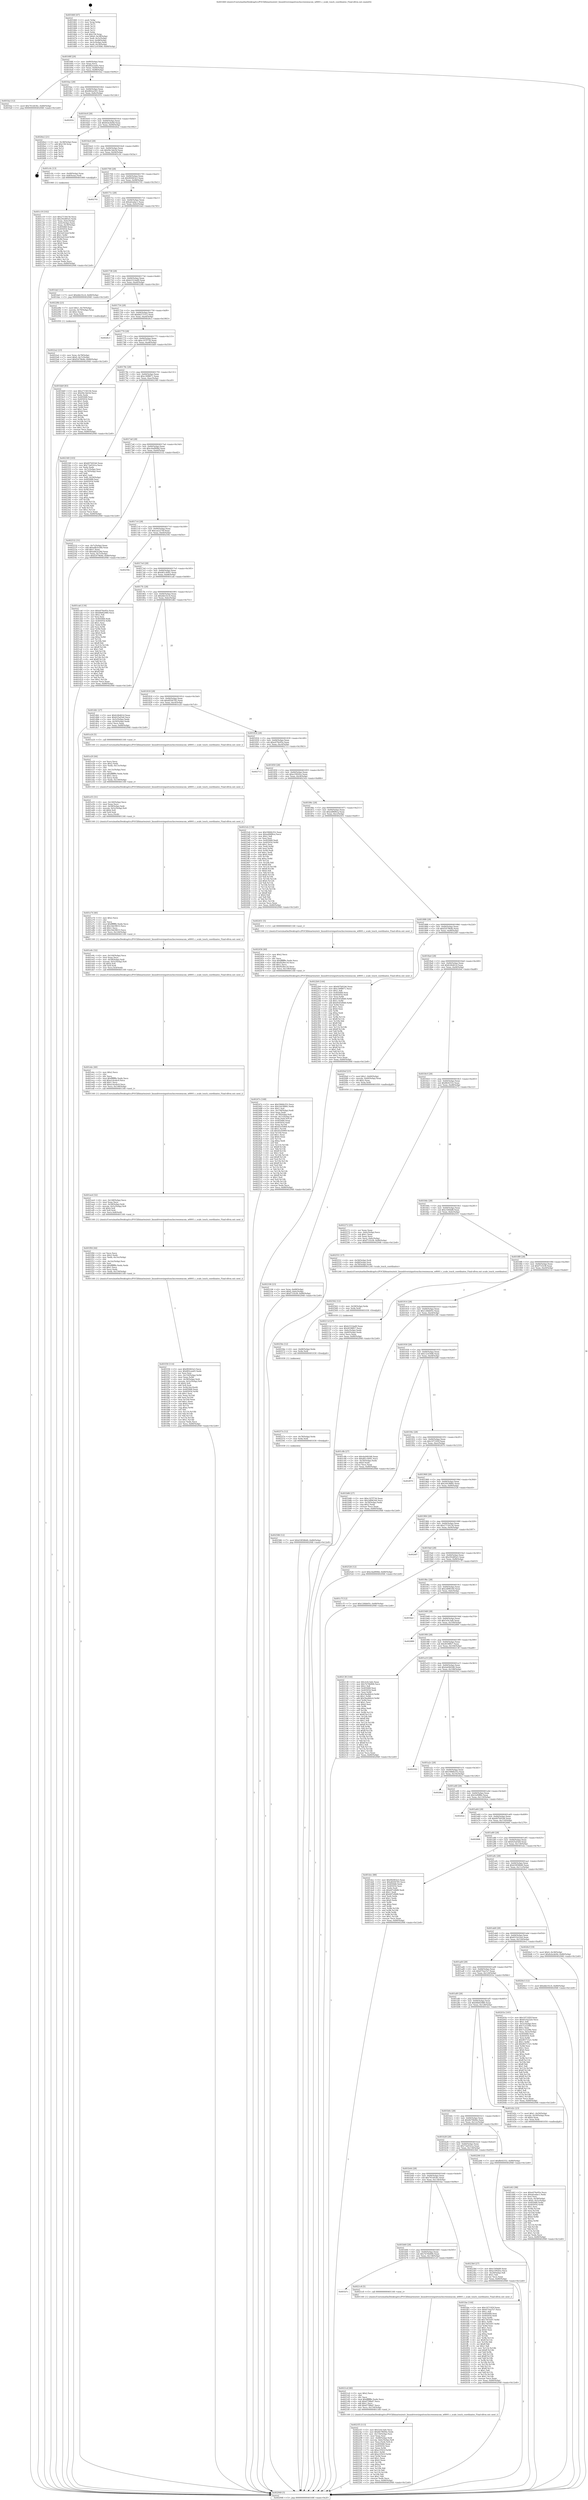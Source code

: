 digraph "0x401660" {
  label = "0x401660 (/mnt/c/Users/mathe/Desktop/tcc/POCII/binaries/extr_linuxdriversinputtouchscreenwacom_w8001.c_scale_touch_coordinates_Final-ollvm.out::main(0))"
  labelloc = "t"
  node[shape=record]

  Entry [label="",width=0.3,height=0.3,shape=circle,fillcolor=black,style=filled]
  "0x40168f" [label="{
     0x40168f [29]\l
     | [instrs]\l
     &nbsp;&nbsp;0x40168f \<+3\>: mov -0x80(%rbp),%eax\l
     &nbsp;&nbsp;0x401692 \<+2\>: mov %eax,%ecx\l
     &nbsp;&nbsp;0x401694 \<+6\>: sub $0x802cee65,%ecx\l
     &nbsp;&nbsp;0x40169a \<+6\>: mov %eax,-0x84(%rbp)\l
     &nbsp;&nbsp;0x4016a0 \<+6\>: mov %ecx,-0x88(%rbp)\l
     &nbsp;&nbsp;0x4016a6 \<+6\>: je 0000000000401fa2 \<main+0x942\>\l
  }"]
  "0x401fa2" [label="{
     0x401fa2 [12]\l
     | [instrs]\l
     &nbsp;&nbsp;0x401fa2 \<+7\>: movl $0x761d436c,-0x80(%rbp)\l
     &nbsp;&nbsp;0x401fa9 \<+5\>: jmp 0000000000402948 \<main+0x12e8\>\l
  }"]
  "0x4016ac" [label="{
     0x4016ac [28]\l
     | [instrs]\l
     &nbsp;&nbsp;0x4016ac \<+5\>: jmp 00000000004016b1 \<main+0x51\>\l
     &nbsp;&nbsp;0x4016b1 \<+6\>: mov -0x84(%rbp),%eax\l
     &nbsp;&nbsp;0x4016b7 \<+5\>: sub $0x882ee501,%eax\l
     &nbsp;&nbsp;0x4016bc \<+6\>: mov %eax,-0x8c(%rbp)\l
     &nbsp;&nbsp;0x4016c2 \<+6\>: je 000000000040293c \<main+0x12dc\>\l
  }"]
  Exit [label="",width=0.3,height=0.3,shape=circle,fillcolor=black,style=filled,peripheries=2]
  "0x40293c" [label="{
     0x40293c\l
  }", style=dashed]
  "0x4016c8" [label="{
     0x4016c8 [28]\l
     | [instrs]\l
     &nbsp;&nbsp;0x4016c8 \<+5\>: jmp 00000000004016cd \<main+0x6d\>\l
     &nbsp;&nbsp;0x4016cd \<+6\>: mov -0x84(%rbp),%eax\l
     &nbsp;&nbsp;0x4016d3 \<+5\>: sub $0x8cbcde9d,%eax\l
     &nbsp;&nbsp;0x4016d8 \<+6\>: mov %eax,-0x90(%rbp)\l
     &nbsp;&nbsp;0x4016de \<+6\>: je 00000000004026e2 \<main+0x1082\>\l
  }"]
  "0x402586" [label="{
     0x402586 [12]\l
     | [instrs]\l
     &nbsp;&nbsp;0x402586 \<+7\>: movl $0x638586d0,-0x80(%rbp)\l
     &nbsp;&nbsp;0x40258d \<+5\>: jmp 0000000000402948 \<main+0x12e8\>\l
  }"]
  "0x4026e2" [label="{
     0x4026e2 [21]\l
     | [instrs]\l
     &nbsp;&nbsp;0x4026e2 \<+3\>: mov -0x38(%rbp),%eax\l
     &nbsp;&nbsp;0x4026e5 \<+7\>: add $0x158,%rsp\l
     &nbsp;&nbsp;0x4026ec \<+1\>: pop %rbx\l
     &nbsp;&nbsp;0x4026ed \<+2\>: pop %r12\l
     &nbsp;&nbsp;0x4026ef \<+2\>: pop %r13\l
     &nbsp;&nbsp;0x4026f1 \<+2\>: pop %r14\l
     &nbsp;&nbsp;0x4026f3 \<+2\>: pop %r15\l
     &nbsp;&nbsp;0x4026f5 \<+1\>: pop %rbp\l
     &nbsp;&nbsp;0x4026f6 \<+1\>: ret\l
  }"]
  "0x4016e4" [label="{
     0x4016e4 [28]\l
     | [instrs]\l
     &nbsp;&nbsp;0x4016e4 \<+5\>: jmp 00000000004016e9 \<main+0x89\>\l
     &nbsp;&nbsp;0x4016e9 \<+6\>: mov -0x84(%rbp),%eax\l
     &nbsp;&nbsp;0x4016ef \<+5\>: sub $0x94c3de5d,%eax\l
     &nbsp;&nbsp;0x4016f4 \<+6\>: mov %eax,-0x94(%rbp)\l
     &nbsp;&nbsp;0x4016fa \<+6\>: je 0000000000401c0c \<main+0x5ac\>\l
  }"]
  "0x40257a" [label="{
     0x40257a [12]\l
     | [instrs]\l
     &nbsp;&nbsp;0x40257a \<+4\>: mov -0x78(%rbp),%rdx\l
     &nbsp;&nbsp;0x40257e \<+3\>: mov %rdx,%rdi\l
     &nbsp;&nbsp;0x402581 \<+5\>: call 0000000000401030 \<free@plt\>\l
     | [calls]\l
     &nbsp;&nbsp;0x401030 \{1\} (unknown)\l
  }"]
  "0x401c0c" [label="{
     0x401c0c [13]\l
     | [instrs]\l
     &nbsp;&nbsp;0x401c0c \<+4\>: mov -0x48(%rbp),%rax\l
     &nbsp;&nbsp;0x401c10 \<+4\>: mov 0x8(%rax),%rdi\l
     &nbsp;&nbsp;0x401c14 \<+5\>: call 0000000000401060 \<atoi@plt\>\l
     | [calls]\l
     &nbsp;&nbsp;0x401060 \{1\} (unknown)\l
  }"]
  "0x401700" [label="{
     0x401700 [28]\l
     | [instrs]\l
     &nbsp;&nbsp;0x401700 \<+5\>: jmp 0000000000401705 \<main+0xa5\>\l
     &nbsp;&nbsp;0x401705 \<+6\>: mov -0x84(%rbp),%eax\l
     &nbsp;&nbsp;0x40170b \<+5\>: sub $0x9f2063e3,%eax\l
     &nbsp;&nbsp;0x401710 \<+6\>: mov %eax,-0x98(%rbp)\l
     &nbsp;&nbsp;0x401716 \<+6\>: je 0000000000402741 \<main+0x10e1\>\l
  }"]
  "0x40256e" [label="{
     0x40256e [12]\l
     | [instrs]\l
     &nbsp;&nbsp;0x40256e \<+4\>: mov -0x68(%rbp),%rdx\l
     &nbsp;&nbsp;0x402572 \<+3\>: mov %rdx,%rdi\l
     &nbsp;&nbsp;0x402575 \<+5\>: call 0000000000401030 \<free@plt\>\l
     | [calls]\l
     &nbsp;&nbsp;0x401030 \{1\} (unknown)\l
  }"]
  "0x402741" [label="{
     0x402741\l
  }", style=dashed]
  "0x40171c" [label="{
     0x40171c [28]\l
     | [instrs]\l
     &nbsp;&nbsp;0x40171c \<+5\>: jmp 0000000000401721 \<main+0xc1\>\l
     &nbsp;&nbsp;0x401721 \<+6\>: mov -0x84(%rbp),%eax\l
     &nbsp;&nbsp;0x401727 \<+5\>: sub $0xafcadac1,%eax\l
     &nbsp;&nbsp;0x40172c \<+6\>: mov %eax,-0x9c(%rbp)\l
     &nbsp;&nbsp;0x401732 \<+6\>: je 0000000000401da5 \<main+0x745\>\l
  }"]
  "0x402562" [label="{
     0x402562 [12]\l
     | [instrs]\l
     &nbsp;&nbsp;0x402562 \<+4\>: mov -0x58(%rbp),%rdx\l
     &nbsp;&nbsp;0x402566 \<+3\>: mov %rdx,%rdi\l
     &nbsp;&nbsp;0x402569 \<+5\>: call 0000000000401030 \<free@plt\>\l
     | [calls]\l
     &nbsp;&nbsp;0x401030 \{1\} (unknown)\l
  }"]
  "0x401da5" [label="{
     0x401da5 [12]\l
     | [instrs]\l
     &nbsp;&nbsp;0x401da5 \<+7\>: movl $0xdde1fcc4,-0x80(%rbp)\l
     &nbsp;&nbsp;0x401dac \<+5\>: jmp 0000000000402948 \<main+0x12e8\>\l
  }"]
  "0x401738" [label="{
     0x401738 [28]\l
     | [instrs]\l
     &nbsp;&nbsp;0x401738 \<+5\>: jmp 000000000040173d \<main+0xdd\>\l
     &nbsp;&nbsp;0x40173d \<+6\>: mov -0x84(%rbp),%eax\l
     &nbsp;&nbsp;0x401743 \<+5\>: sub $0xb3314ad9,%eax\l
     &nbsp;&nbsp;0x401748 \<+6\>: mov %eax,-0xa0(%rbp)\l
     &nbsp;&nbsp;0x40174e \<+6\>: je 000000000040228b \<main+0xc2b\>\l
  }"]
  "0x40247e" [label="{
     0x40247e [168]\l
     | [instrs]\l
     &nbsp;&nbsp;0x40247e \<+5\>: mov $0x5966b352,%ecx\l
     &nbsp;&nbsp;0x402483 \<+5\>: mov $0x2443880c,%edx\l
     &nbsp;&nbsp;0x402488 \<+3\>: mov $0x1,%sil\l
     &nbsp;&nbsp;0x40248b \<+6\>: mov -0x158(%rbp),%edi\l
     &nbsp;&nbsp;0x402491 \<+3\>: imul %eax,%edi\l
     &nbsp;&nbsp;0x402494 \<+4\>: mov -0x78(%rbp),%r8\l
     &nbsp;&nbsp;0x402498 \<+4\>: movslq -0x7c(%rbp),%r9\l
     &nbsp;&nbsp;0x40249c \<+4\>: mov %edi,(%r8,%r9,4)\l
     &nbsp;&nbsp;0x4024a0 \<+7\>: mov 0x405068,%eax\l
     &nbsp;&nbsp;0x4024a7 \<+7\>: mov 0x405054,%edi\l
     &nbsp;&nbsp;0x4024ae \<+3\>: mov %eax,%r10d\l
     &nbsp;&nbsp;0x4024b1 \<+7\>: add $0x45cf5969,%r10d\l
     &nbsp;&nbsp;0x4024b8 \<+4\>: sub $0x1,%r10d\l
     &nbsp;&nbsp;0x4024bc \<+7\>: sub $0x45cf5969,%r10d\l
     &nbsp;&nbsp;0x4024c3 \<+4\>: imul %r10d,%eax\l
     &nbsp;&nbsp;0x4024c7 \<+3\>: and $0x1,%eax\l
     &nbsp;&nbsp;0x4024ca \<+3\>: cmp $0x0,%eax\l
     &nbsp;&nbsp;0x4024cd \<+4\>: sete %r11b\l
     &nbsp;&nbsp;0x4024d1 \<+3\>: cmp $0xa,%edi\l
     &nbsp;&nbsp;0x4024d4 \<+3\>: setl %bl\l
     &nbsp;&nbsp;0x4024d7 \<+3\>: mov %r11b,%r14b\l
     &nbsp;&nbsp;0x4024da \<+4\>: xor $0xff,%r14b\l
     &nbsp;&nbsp;0x4024de \<+3\>: mov %bl,%r15b\l
     &nbsp;&nbsp;0x4024e1 \<+4\>: xor $0xff,%r15b\l
     &nbsp;&nbsp;0x4024e5 \<+4\>: xor $0x1,%sil\l
     &nbsp;&nbsp;0x4024e9 \<+3\>: mov %r14b,%r12b\l
     &nbsp;&nbsp;0x4024ec \<+4\>: and $0xff,%r12b\l
     &nbsp;&nbsp;0x4024f0 \<+3\>: and %sil,%r11b\l
     &nbsp;&nbsp;0x4024f3 \<+3\>: mov %r15b,%r13b\l
     &nbsp;&nbsp;0x4024f6 \<+4\>: and $0xff,%r13b\l
     &nbsp;&nbsp;0x4024fa \<+3\>: and %sil,%bl\l
     &nbsp;&nbsp;0x4024fd \<+3\>: or %r11b,%r12b\l
     &nbsp;&nbsp;0x402500 \<+3\>: or %bl,%r13b\l
     &nbsp;&nbsp;0x402503 \<+3\>: xor %r13b,%r12b\l
     &nbsp;&nbsp;0x402506 \<+3\>: or %r15b,%r14b\l
     &nbsp;&nbsp;0x402509 \<+4\>: xor $0xff,%r14b\l
     &nbsp;&nbsp;0x40250d \<+4\>: or $0x1,%sil\l
     &nbsp;&nbsp;0x402511 \<+3\>: and %sil,%r14b\l
     &nbsp;&nbsp;0x402514 \<+3\>: or %r14b,%r12b\l
     &nbsp;&nbsp;0x402517 \<+4\>: test $0x1,%r12b\l
     &nbsp;&nbsp;0x40251b \<+3\>: cmovne %edx,%ecx\l
     &nbsp;&nbsp;0x40251e \<+3\>: mov %ecx,-0x80(%rbp)\l
     &nbsp;&nbsp;0x402521 \<+5\>: jmp 0000000000402948 \<main+0x12e8\>\l
  }"]
  "0x40228b" [label="{
     0x40228b [23]\l
     | [instrs]\l
     &nbsp;&nbsp;0x40228b \<+7\>: movl $0x1,-0x70(%rbp)\l
     &nbsp;&nbsp;0x402292 \<+4\>: movslq -0x70(%rbp),%rax\l
     &nbsp;&nbsp;0x402296 \<+4\>: shl $0x2,%rax\l
     &nbsp;&nbsp;0x40229a \<+3\>: mov %rax,%rdi\l
     &nbsp;&nbsp;0x40229d \<+5\>: call 0000000000401050 \<malloc@plt\>\l
     | [calls]\l
     &nbsp;&nbsp;0x401050 \{1\} (unknown)\l
  }"]
  "0x401754" [label="{
     0x401754 [28]\l
     | [instrs]\l
     &nbsp;&nbsp;0x401754 \<+5\>: jmp 0000000000401759 \<main+0xf9\>\l
     &nbsp;&nbsp;0x401759 \<+6\>: mov -0x84(%rbp),%eax\l
     &nbsp;&nbsp;0x40175f \<+5\>: sub $0xbb273315,%eax\l
     &nbsp;&nbsp;0x401764 \<+6\>: mov %eax,-0xa4(%rbp)\l
     &nbsp;&nbsp;0x40176a \<+6\>: je 00000000004026c3 \<main+0x1063\>\l
  }"]
  "0x402456" [label="{
     0x402456 [40]\l
     | [instrs]\l
     &nbsp;&nbsp;0x402456 \<+5\>: mov $0x2,%ecx\l
     &nbsp;&nbsp;0x40245b \<+1\>: cltd\l
     &nbsp;&nbsp;0x40245c \<+2\>: idiv %ecx\l
     &nbsp;&nbsp;0x40245e \<+6\>: imul $0xfffffffe,%edx,%ecx\l
     &nbsp;&nbsp;0x402464 \<+6\>: add $0xf428ec16,%ecx\l
     &nbsp;&nbsp;0x40246a \<+3\>: add $0x1,%ecx\l
     &nbsp;&nbsp;0x40246d \<+6\>: sub $0xf428ec16,%ecx\l
     &nbsp;&nbsp;0x402473 \<+6\>: mov %ecx,-0x158(%rbp)\l
     &nbsp;&nbsp;0x402479 \<+5\>: call 0000000000401160 \<next_i\>\l
     | [calls]\l
     &nbsp;&nbsp;0x401160 \{1\} (/mnt/c/Users/mathe/Desktop/tcc/POCII/binaries/extr_linuxdriversinputtouchscreenwacom_w8001.c_scale_touch_coordinates_Final-ollvm.out::next_i)\l
  }"]
  "0x4026c3" [label="{
     0x4026c3\l
  }", style=dashed]
  "0x401770" [label="{
     0x401770 [28]\l
     | [instrs]\l
     &nbsp;&nbsp;0x401770 \<+5\>: jmp 0000000000401775 \<main+0x115\>\l
     &nbsp;&nbsp;0x401775 \<+6\>: mov -0x84(%rbp),%eax\l
     &nbsp;&nbsp;0x40177b \<+5\>: sub $0xc107f734,%eax\l
     &nbsp;&nbsp;0x401780 \<+6\>: mov %eax,-0xa8(%rbp)\l
     &nbsp;&nbsp;0x401786 \<+6\>: je 0000000000401bb9 \<main+0x559\>\l
  }"]
  "0x4022a2" [label="{
     0x4022a2 [23]\l
     | [instrs]\l
     &nbsp;&nbsp;0x4022a2 \<+4\>: mov %rax,-0x78(%rbp)\l
     &nbsp;&nbsp;0x4022a6 \<+7\>: movl $0x0,-0x7c(%rbp)\l
     &nbsp;&nbsp;0x4022ad \<+7\>: movl $0xf2479b4b,-0x80(%rbp)\l
     &nbsp;&nbsp;0x4022b4 \<+5\>: jmp 0000000000402948 \<main+0x12e8\>\l
  }"]
  "0x401bb9" [label="{
     0x401bb9 [83]\l
     | [instrs]\l
     &nbsp;&nbsp;0x401bb9 \<+5\>: mov $0x27156156,%eax\l
     &nbsp;&nbsp;0x401bbe \<+5\>: mov $0x94c3de5d,%ecx\l
     &nbsp;&nbsp;0x401bc3 \<+2\>: xor %edx,%edx\l
     &nbsp;&nbsp;0x401bc5 \<+7\>: mov 0x405068,%esi\l
     &nbsp;&nbsp;0x401bcc \<+7\>: mov 0x405054,%edi\l
     &nbsp;&nbsp;0x401bd3 \<+3\>: sub $0x1,%edx\l
     &nbsp;&nbsp;0x401bd6 \<+3\>: mov %esi,%r8d\l
     &nbsp;&nbsp;0x401bd9 \<+3\>: add %edx,%r8d\l
     &nbsp;&nbsp;0x401bdc \<+4\>: imul %r8d,%esi\l
     &nbsp;&nbsp;0x401be0 \<+3\>: and $0x1,%esi\l
     &nbsp;&nbsp;0x401be3 \<+3\>: cmp $0x0,%esi\l
     &nbsp;&nbsp;0x401be6 \<+4\>: sete %r9b\l
     &nbsp;&nbsp;0x401bea \<+3\>: cmp $0xa,%edi\l
     &nbsp;&nbsp;0x401bed \<+4\>: setl %r10b\l
     &nbsp;&nbsp;0x401bf1 \<+3\>: mov %r9b,%r11b\l
     &nbsp;&nbsp;0x401bf4 \<+3\>: and %r10b,%r11b\l
     &nbsp;&nbsp;0x401bf7 \<+3\>: xor %r10b,%r9b\l
     &nbsp;&nbsp;0x401bfa \<+3\>: or %r9b,%r11b\l
     &nbsp;&nbsp;0x401bfd \<+4\>: test $0x1,%r11b\l
     &nbsp;&nbsp;0x401c01 \<+3\>: cmovne %ecx,%eax\l
     &nbsp;&nbsp;0x401c04 \<+3\>: mov %eax,-0x80(%rbp)\l
     &nbsp;&nbsp;0x401c07 \<+5\>: jmp 0000000000402948 \<main+0x12e8\>\l
  }"]
  "0x40178c" [label="{
     0x40178c [28]\l
     | [instrs]\l
     &nbsp;&nbsp;0x40178c \<+5\>: jmp 0000000000401791 \<main+0x131\>\l
     &nbsp;&nbsp;0x401791 \<+6\>: mov -0x84(%rbp),%eax\l
     &nbsp;&nbsp;0x401797 \<+5\>: sub $0xc30f8871,%eax\l
     &nbsp;&nbsp;0x40179c \<+6\>: mov %eax,-0xac(%rbp)\l
     &nbsp;&nbsp;0x4017a2 \<+6\>: je 0000000000402349 \<main+0xce9\>\l
  }"]
  "0x4021f5" [label="{
     0x4021f5 [113]\l
     | [instrs]\l
     &nbsp;&nbsp;0x4021f5 \<+5\>: mov $0x3c0c3afe,%ecx\l
     &nbsp;&nbsp;0x4021fa \<+5\>: mov $0x6b79b94e,%edx\l
     &nbsp;&nbsp;0x4021ff \<+6\>: mov -0x154(%rbp),%esi\l
     &nbsp;&nbsp;0x402205 \<+3\>: imul %eax,%esi\l
     &nbsp;&nbsp;0x402208 \<+4\>: mov -0x68(%rbp),%rdi\l
     &nbsp;&nbsp;0x40220c \<+4\>: movslq -0x6c(%rbp),%r8\l
     &nbsp;&nbsp;0x402210 \<+4\>: mov %esi,(%rdi,%r8,4)\l
     &nbsp;&nbsp;0x402214 \<+7\>: mov 0x405068,%eax\l
     &nbsp;&nbsp;0x40221b \<+7\>: mov 0x405054,%esi\l
     &nbsp;&nbsp;0x402222 \<+3\>: mov %eax,%r9d\l
     &nbsp;&nbsp;0x402225 \<+7\>: sub $0xe1f501f,%r9d\l
     &nbsp;&nbsp;0x40222c \<+4\>: sub $0x1,%r9d\l
     &nbsp;&nbsp;0x402230 \<+7\>: add $0xe1f501f,%r9d\l
     &nbsp;&nbsp;0x402237 \<+4\>: imul %r9d,%eax\l
     &nbsp;&nbsp;0x40223b \<+3\>: and $0x1,%eax\l
     &nbsp;&nbsp;0x40223e \<+3\>: cmp $0x0,%eax\l
     &nbsp;&nbsp;0x402241 \<+4\>: sete %r10b\l
     &nbsp;&nbsp;0x402245 \<+3\>: cmp $0xa,%esi\l
     &nbsp;&nbsp;0x402248 \<+4\>: setl %r11b\l
     &nbsp;&nbsp;0x40224c \<+3\>: mov %r10b,%bl\l
     &nbsp;&nbsp;0x40224f \<+3\>: and %r11b,%bl\l
     &nbsp;&nbsp;0x402252 \<+3\>: xor %r11b,%r10b\l
     &nbsp;&nbsp;0x402255 \<+3\>: or %r10b,%bl\l
     &nbsp;&nbsp;0x402258 \<+3\>: test $0x1,%bl\l
     &nbsp;&nbsp;0x40225b \<+3\>: cmovne %edx,%ecx\l
     &nbsp;&nbsp;0x40225e \<+3\>: mov %ecx,-0x80(%rbp)\l
     &nbsp;&nbsp;0x402261 \<+5\>: jmp 0000000000402948 \<main+0x12e8\>\l
  }"]
  "0x402349" [label="{
     0x402349 [103]\l
     | [instrs]\l
     &nbsp;&nbsp;0x402349 \<+5\>: mov $0x607b91b6,%eax\l
     &nbsp;&nbsp;0x40234e \<+5\>: mov $0x73a01b1a,%ecx\l
     &nbsp;&nbsp;0x402353 \<+2\>: xor %edx,%edx\l
     &nbsp;&nbsp;0x402355 \<+3\>: mov -0x7c(%rbp),%esi\l
     &nbsp;&nbsp;0x402358 \<+3\>: cmp -0x70(%rbp),%esi\l
     &nbsp;&nbsp;0x40235b \<+4\>: setl %dil\l
     &nbsp;&nbsp;0x40235f \<+4\>: and $0x1,%dil\l
     &nbsp;&nbsp;0x402363 \<+4\>: mov %dil,-0x29(%rbp)\l
     &nbsp;&nbsp;0x402367 \<+7\>: mov 0x405068,%esi\l
     &nbsp;&nbsp;0x40236e \<+8\>: mov 0x405054,%r8d\l
     &nbsp;&nbsp;0x402376 \<+3\>: sub $0x1,%edx\l
     &nbsp;&nbsp;0x402379 \<+3\>: mov %esi,%r9d\l
     &nbsp;&nbsp;0x40237c \<+3\>: add %edx,%r9d\l
     &nbsp;&nbsp;0x40237f \<+4\>: imul %r9d,%esi\l
     &nbsp;&nbsp;0x402383 \<+3\>: and $0x1,%esi\l
     &nbsp;&nbsp;0x402386 \<+3\>: cmp $0x0,%esi\l
     &nbsp;&nbsp;0x402389 \<+4\>: sete %dil\l
     &nbsp;&nbsp;0x40238d \<+4\>: cmp $0xa,%r8d\l
     &nbsp;&nbsp;0x402391 \<+4\>: setl %r10b\l
     &nbsp;&nbsp;0x402395 \<+3\>: mov %dil,%r11b\l
     &nbsp;&nbsp;0x402398 \<+3\>: and %r10b,%r11b\l
     &nbsp;&nbsp;0x40239b \<+3\>: xor %r10b,%dil\l
     &nbsp;&nbsp;0x40239e \<+3\>: or %dil,%r11b\l
     &nbsp;&nbsp;0x4023a1 \<+4\>: test $0x1,%r11b\l
     &nbsp;&nbsp;0x4023a5 \<+3\>: cmovne %ecx,%eax\l
     &nbsp;&nbsp;0x4023a8 \<+3\>: mov %eax,-0x80(%rbp)\l
     &nbsp;&nbsp;0x4023ab \<+5\>: jmp 0000000000402948 \<main+0x12e8\>\l
  }"]
  "0x4017a8" [label="{
     0x4017a8 [28]\l
     | [instrs]\l
     &nbsp;&nbsp;0x4017a8 \<+5\>: jmp 00000000004017ad \<main+0x14d\>\l
     &nbsp;&nbsp;0x4017ad \<+6\>: mov -0x84(%rbp),%eax\l
     &nbsp;&nbsp;0x4017b3 \<+5\>: sub $0xc4ad908d,%eax\l
     &nbsp;&nbsp;0x4017b8 \<+6\>: mov %eax,-0xb0(%rbp)\l
     &nbsp;&nbsp;0x4017be \<+6\>: je 0000000000402532 \<main+0xed2\>\l
  }"]
  "0x4021cd" [label="{
     0x4021cd [40]\l
     | [instrs]\l
     &nbsp;&nbsp;0x4021cd \<+5\>: mov $0x2,%ecx\l
     &nbsp;&nbsp;0x4021d2 \<+1\>: cltd\l
     &nbsp;&nbsp;0x4021d3 \<+2\>: idiv %ecx\l
     &nbsp;&nbsp;0x4021d5 \<+6\>: imul $0xfffffffe,%edx,%ecx\l
     &nbsp;&nbsp;0x4021db \<+6\>: sub $0x6758bd7,%ecx\l
     &nbsp;&nbsp;0x4021e1 \<+3\>: add $0x1,%ecx\l
     &nbsp;&nbsp;0x4021e4 \<+6\>: add $0x6758bd7,%ecx\l
     &nbsp;&nbsp;0x4021ea \<+6\>: mov %ecx,-0x154(%rbp)\l
     &nbsp;&nbsp;0x4021f0 \<+5\>: call 0000000000401160 \<next_i\>\l
     | [calls]\l
     &nbsp;&nbsp;0x401160 \{1\} (/mnt/c/Users/mathe/Desktop/tcc/POCII/binaries/extr_linuxdriversinputtouchscreenwacom_w8001.c_scale_touch_coordinates_Final-ollvm.out::next_i)\l
  }"]
  "0x402532" [label="{
     0x402532 [31]\l
     | [instrs]\l
     &nbsp;&nbsp;0x402532 \<+3\>: mov -0x7c(%rbp),%eax\l
     &nbsp;&nbsp;0x402535 \<+5\>: add $0xadb2e28d,%eax\l
     &nbsp;&nbsp;0x40253a \<+3\>: add $0x1,%eax\l
     &nbsp;&nbsp;0x40253d \<+5\>: sub $0xadb2e28d,%eax\l
     &nbsp;&nbsp;0x402542 \<+3\>: mov %eax,-0x7c(%rbp)\l
     &nbsp;&nbsp;0x402545 \<+7\>: movl $0xf2479b4b,-0x80(%rbp)\l
     &nbsp;&nbsp;0x40254c \<+5\>: jmp 0000000000402948 \<main+0x12e8\>\l
  }"]
  "0x4017c4" [label="{
     0x4017c4 [28]\l
     | [instrs]\l
     &nbsp;&nbsp;0x4017c4 \<+5\>: jmp 00000000004017c9 \<main+0x169\>\l
     &nbsp;&nbsp;0x4017c9 \<+6\>: mov -0x84(%rbp),%eax\l
     &nbsp;&nbsp;0x4017cf \<+5\>: sub $0xcae2274f,%eax\l
     &nbsp;&nbsp;0x4017d4 \<+6\>: mov %eax,-0xb4(%rbp)\l
     &nbsp;&nbsp;0x4017da \<+6\>: je 000000000040259e \<main+0xf3e\>\l
  }"]
  "0x401b7c" [label="{
     0x401b7c\l
  }", style=dashed]
  "0x40259e" [label="{
     0x40259e\l
  }", style=dashed]
  "0x4017e0" [label="{
     0x4017e0 [28]\l
     | [instrs]\l
     &nbsp;&nbsp;0x4017e0 \<+5\>: jmp 00000000004017e5 \<main+0x185\>\l
     &nbsp;&nbsp;0x4017e5 \<+6\>: mov -0x84(%rbp),%eax\l
     &nbsp;&nbsp;0x4017eb \<+5\>: sub $0xd61c4091,%eax\l
     &nbsp;&nbsp;0x4017f0 \<+6\>: mov %eax,-0xb8(%rbp)\l
     &nbsp;&nbsp;0x4017f6 \<+6\>: je 0000000000401ca6 \<main+0x646\>\l
  }"]
  "0x4021c8" [label="{
     0x4021c8 [5]\l
     | [instrs]\l
     &nbsp;&nbsp;0x4021c8 \<+5\>: call 0000000000401160 \<next_i\>\l
     | [calls]\l
     &nbsp;&nbsp;0x401160 \{1\} (/mnt/c/Users/mathe/Desktop/tcc/POCII/binaries/extr_linuxdriversinputtouchscreenwacom_w8001.c_scale_touch_coordinates_Final-ollvm.out::next_i)\l
  }"]
  "0x401ca6" [label="{
     0x401ca6 [134]\l
     | [instrs]\l
     &nbsp;&nbsp;0x401ca6 \<+5\>: mov $0xe076e95e,%eax\l
     &nbsp;&nbsp;0x401cab \<+5\>: mov $0x68d02980,%ecx\l
     &nbsp;&nbsp;0x401cb0 \<+2\>: mov $0x1,%dl\l
     &nbsp;&nbsp;0x401cb2 \<+2\>: xor %esi,%esi\l
     &nbsp;&nbsp;0x401cb4 \<+7\>: mov 0x405068,%edi\l
     &nbsp;&nbsp;0x401cbb \<+8\>: mov 0x405054,%r8d\l
     &nbsp;&nbsp;0x401cc3 \<+3\>: sub $0x1,%esi\l
     &nbsp;&nbsp;0x401cc6 \<+3\>: mov %edi,%r9d\l
     &nbsp;&nbsp;0x401cc9 \<+3\>: add %esi,%r9d\l
     &nbsp;&nbsp;0x401ccc \<+4\>: imul %r9d,%edi\l
     &nbsp;&nbsp;0x401cd0 \<+3\>: and $0x1,%edi\l
     &nbsp;&nbsp;0x401cd3 \<+3\>: cmp $0x0,%edi\l
     &nbsp;&nbsp;0x401cd6 \<+4\>: sete %r10b\l
     &nbsp;&nbsp;0x401cda \<+4\>: cmp $0xa,%r8d\l
     &nbsp;&nbsp;0x401cde \<+4\>: setl %r11b\l
     &nbsp;&nbsp;0x401ce2 \<+3\>: mov %r10b,%bl\l
     &nbsp;&nbsp;0x401ce5 \<+3\>: xor $0xff,%bl\l
     &nbsp;&nbsp;0x401ce8 \<+3\>: mov %r11b,%r14b\l
     &nbsp;&nbsp;0x401ceb \<+4\>: xor $0xff,%r14b\l
     &nbsp;&nbsp;0x401cef \<+3\>: xor $0x1,%dl\l
     &nbsp;&nbsp;0x401cf2 \<+3\>: mov %bl,%r15b\l
     &nbsp;&nbsp;0x401cf5 \<+4\>: and $0xff,%r15b\l
     &nbsp;&nbsp;0x401cf9 \<+3\>: and %dl,%r10b\l
     &nbsp;&nbsp;0x401cfc \<+3\>: mov %r14b,%r12b\l
     &nbsp;&nbsp;0x401cff \<+4\>: and $0xff,%r12b\l
     &nbsp;&nbsp;0x401d03 \<+3\>: and %dl,%r11b\l
     &nbsp;&nbsp;0x401d06 \<+3\>: or %r10b,%r15b\l
     &nbsp;&nbsp;0x401d09 \<+3\>: or %r11b,%r12b\l
     &nbsp;&nbsp;0x401d0c \<+3\>: xor %r12b,%r15b\l
     &nbsp;&nbsp;0x401d0f \<+3\>: or %r14b,%bl\l
     &nbsp;&nbsp;0x401d12 \<+3\>: xor $0xff,%bl\l
     &nbsp;&nbsp;0x401d15 \<+3\>: or $0x1,%dl\l
     &nbsp;&nbsp;0x401d18 \<+2\>: and %dl,%bl\l
     &nbsp;&nbsp;0x401d1a \<+3\>: or %bl,%r15b\l
     &nbsp;&nbsp;0x401d1d \<+4\>: test $0x1,%r15b\l
     &nbsp;&nbsp;0x401d21 \<+3\>: cmovne %ecx,%eax\l
     &nbsp;&nbsp;0x401d24 \<+3\>: mov %eax,-0x80(%rbp)\l
     &nbsp;&nbsp;0x401d27 \<+5\>: jmp 0000000000402948 \<main+0x12e8\>\l
  }"]
  "0x4017fc" [label="{
     0x4017fc [28]\l
     | [instrs]\l
     &nbsp;&nbsp;0x4017fc \<+5\>: jmp 0000000000401801 \<main+0x1a1\>\l
     &nbsp;&nbsp;0x401801 \<+6\>: mov -0x84(%rbp),%eax\l
     &nbsp;&nbsp;0x401807 \<+5\>: sub $0xdde1fcc4,%eax\l
     &nbsp;&nbsp;0x40180c \<+6\>: mov %eax,-0xbc(%rbp)\l
     &nbsp;&nbsp;0x401812 \<+6\>: je 0000000000401db1 \<main+0x751\>\l
  }"]
  "0x402106" [label="{
     0x402106 [23]\l
     | [instrs]\l
     &nbsp;&nbsp;0x402106 \<+4\>: mov %rax,-0x68(%rbp)\l
     &nbsp;&nbsp;0x40210a \<+7\>: movl $0x0,-0x6c(%rbp)\l
     &nbsp;&nbsp;0x402111 \<+7\>: movl $0xf731b38,-0x80(%rbp)\l
     &nbsp;&nbsp;0x402118 \<+5\>: jmp 0000000000402948 \<main+0x12e8\>\l
  }"]
  "0x401db1" [label="{
     0x401db1 [27]\l
     | [instrs]\l
     &nbsp;&nbsp;0x401db1 \<+5\>: mov $0xfc4b461d,%eax\l
     &nbsp;&nbsp;0x401db6 \<+5\>: mov $0x625af3e6,%ecx\l
     &nbsp;&nbsp;0x401dbb \<+3\>: mov -0x5c(%rbp),%edx\l
     &nbsp;&nbsp;0x401dbe \<+3\>: cmp -0x50(%rbp),%edx\l
     &nbsp;&nbsp;0x401dc1 \<+3\>: cmovl %ecx,%eax\l
     &nbsp;&nbsp;0x401dc4 \<+3\>: mov %eax,-0x80(%rbp)\l
     &nbsp;&nbsp;0x401dc7 \<+5\>: jmp 0000000000402948 \<main+0x12e8\>\l
  }"]
  "0x401818" [label="{
     0x401818 [28]\l
     | [instrs]\l
     &nbsp;&nbsp;0x401818 \<+5\>: jmp 000000000040181d \<main+0x1bd\>\l
     &nbsp;&nbsp;0x40181d \<+6\>: mov -0x84(%rbp),%eax\l
     &nbsp;&nbsp;0x401823 \<+5\>: sub $0xdf294785,%eax\l
     &nbsp;&nbsp;0x401828 \<+6\>: mov %eax,-0xc0(%rbp)\l
     &nbsp;&nbsp;0x40182e \<+6\>: je 0000000000401e24 \<main+0x7c4\>\l
  }"]
  "0x401b60" [label="{
     0x401b60 [28]\l
     | [instrs]\l
     &nbsp;&nbsp;0x401b60 \<+5\>: jmp 0000000000401b65 \<main+0x505\>\l
     &nbsp;&nbsp;0x401b65 \<+6\>: mov -0x84(%rbp),%eax\l
     &nbsp;&nbsp;0x401b6b \<+5\>: sub $0x7b76b906,%eax\l
     &nbsp;&nbsp;0x401b70 \<+6\>: mov %eax,-0x138(%rbp)\l
     &nbsp;&nbsp;0x401b76 \<+6\>: je 00000000004021c8 \<main+0xb68\>\l
  }"]
  "0x401e24" [label="{
     0x401e24 [5]\l
     | [instrs]\l
     &nbsp;&nbsp;0x401e24 \<+5\>: call 0000000000401160 \<next_i\>\l
     | [calls]\l
     &nbsp;&nbsp;0x401160 \{1\} (/mnt/c/Users/mathe/Desktop/tcc/POCII/binaries/extr_linuxdriversinputtouchscreenwacom_w8001.c_scale_touch_coordinates_Final-ollvm.out::next_i)\l
  }"]
  "0x401834" [label="{
     0x401834 [28]\l
     | [instrs]\l
     &nbsp;&nbsp;0x401834 \<+5\>: jmp 0000000000401839 \<main+0x1d9\>\l
     &nbsp;&nbsp;0x401839 \<+6\>: mov -0x84(%rbp),%eax\l
     &nbsp;&nbsp;0x40183f \<+5\>: sub $0xe076e95e,%eax\l
     &nbsp;&nbsp;0x401844 \<+6\>: mov %eax,-0xc4(%rbp)\l
     &nbsp;&nbsp;0x40184a \<+6\>: je 0000000000402713 \<main+0x10b3\>\l
  }"]
  "0x401fae" [label="{
     0x401fae [144]\l
     | [instrs]\l
     &nbsp;&nbsp;0x401fae \<+5\>: mov $0x19733f2f,%eax\l
     &nbsp;&nbsp;0x401fb3 \<+5\>: mov $0x675ea7e7,%ecx\l
     &nbsp;&nbsp;0x401fb8 \<+2\>: mov $0x1,%dl\l
     &nbsp;&nbsp;0x401fba \<+7\>: mov 0x405068,%esi\l
     &nbsp;&nbsp;0x401fc1 \<+7\>: mov 0x405054,%edi\l
     &nbsp;&nbsp;0x401fc8 \<+3\>: mov %esi,%r8d\l
     &nbsp;&nbsp;0x401fcb \<+7\>: add $0x74f1fe97,%r8d\l
     &nbsp;&nbsp;0x401fd2 \<+4\>: sub $0x1,%r8d\l
     &nbsp;&nbsp;0x401fd6 \<+7\>: sub $0x74f1fe97,%r8d\l
     &nbsp;&nbsp;0x401fdd \<+4\>: imul %r8d,%esi\l
     &nbsp;&nbsp;0x401fe1 \<+3\>: and $0x1,%esi\l
     &nbsp;&nbsp;0x401fe4 \<+3\>: cmp $0x0,%esi\l
     &nbsp;&nbsp;0x401fe7 \<+4\>: sete %r9b\l
     &nbsp;&nbsp;0x401feb \<+3\>: cmp $0xa,%edi\l
     &nbsp;&nbsp;0x401fee \<+4\>: setl %r10b\l
     &nbsp;&nbsp;0x401ff2 \<+3\>: mov %r9b,%r11b\l
     &nbsp;&nbsp;0x401ff5 \<+4\>: xor $0xff,%r11b\l
     &nbsp;&nbsp;0x401ff9 \<+3\>: mov %r10b,%bl\l
     &nbsp;&nbsp;0x401ffc \<+3\>: xor $0xff,%bl\l
     &nbsp;&nbsp;0x401fff \<+3\>: xor $0x1,%dl\l
     &nbsp;&nbsp;0x402002 \<+3\>: mov %r11b,%r14b\l
     &nbsp;&nbsp;0x402005 \<+4\>: and $0xff,%r14b\l
     &nbsp;&nbsp;0x402009 \<+3\>: and %dl,%r9b\l
     &nbsp;&nbsp;0x40200c \<+3\>: mov %bl,%r15b\l
     &nbsp;&nbsp;0x40200f \<+4\>: and $0xff,%r15b\l
     &nbsp;&nbsp;0x402013 \<+3\>: and %dl,%r10b\l
     &nbsp;&nbsp;0x402016 \<+3\>: or %r9b,%r14b\l
     &nbsp;&nbsp;0x402019 \<+3\>: or %r10b,%r15b\l
     &nbsp;&nbsp;0x40201c \<+3\>: xor %r15b,%r14b\l
     &nbsp;&nbsp;0x40201f \<+3\>: or %bl,%r11b\l
     &nbsp;&nbsp;0x402022 \<+4\>: xor $0xff,%r11b\l
     &nbsp;&nbsp;0x402026 \<+3\>: or $0x1,%dl\l
     &nbsp;&nbsp;0x402029 \<+3\>: and %dl,%r11b\l
     &nbsp;&nbsp;0x40202c \<+3\>: or %r11b,%r14b\l
     &nbsp;&nbsp;0x40202f \<+4\>: test $0x1,%r14b\l
     &nbsp;&nbsp;0x402033 \<+3\>: cmovne %ecx,%eax\l
     &nbsp;&nbsp;0x402036 \<+3\>: mov %eax,-0x80(%rbp)\l
     &nbsp;&nbsp;0x402039 \<+5\>: jmp 0000000000402948 \<main+0x12e8\>\l
  }"]
  "0x402713" [label="{
     0x402713\l
  }", style=dashed]
  "0x401850" [label="{
     0x401850 [28]\l
     | [instrs]\l
     &nbsp;&nbsp;0x401850 \<+5\>: jmp 0000000000401855 \<main+0x1f5\>\l
     &nbsp;&nbsp;0x401855 \<+6\>: mov -0x84(%rbp),%eax\l
     &nbsp;&nbsp;0x40185b \<+5\>: sub $0xe1992fce,%eax\l
     &nbsp;&nbsp;0x401860 \<+6\>: mov %eax,-0xc8(%rbp)\l
     &nbsp;&nbsp;0x401866 \<+6\>: je 00000000004023cb \<main+0xd6b\>\l
  }"]
  "0x401b44" [label="{
     0x401b44 [28]\l
     | [instrs]\l
     &nbsp;&nbsp;0x401b44 \<+5\>: jmp 0000000000401b49 \<main+0x4e9\>\l
     &nbsp;&nbsp;0x401b49 \<+6\>: mov -0x84(%rbp),%eax\l
     &nbsp;&nbsp;0x401b4f \<+5\>: sub $0x761d436c,%eax\l
     &nbsp;&nbsp;0x401b54 \<+6\>: mov %eax,-0x134(%rbp)\l
     &nbsp;&nbsp;0x401b5a \<+6\>: je 0000000000401fae \<main+0x94e\>\l
  }"]
  "0x4023cb" [label="{
     0x4023cb [134]\l
     | [instrs]\l
     &nbsp;&nbsp;0x4023cb \<+5\>: mov $0x5966b352,%eax\l
     &nbsp;&nbsp;0x4023d0 \<+5\>: mov $0xed96f6ca,%ecx\l
     &nbsp;&nbsp;0x4023d5 \<+2\>: mov $0x1,%dl\l
     &nbsp;&nbsp;0x4023d7 \<+2\>: xor %esi,%esi\l
     &nbsp;&nbsp;0x4023d9 \<+7\>: mov 0x405068,%edi\l
     &nbsp;&nbsp;0x4023e0 \<+8\>: mov 0x405054,%r8d\l
     &nbsp;&nbsp;0x4023e8 \<+3\>: sub $0x1,%esi\l
     &nbsp;&nbsp;0x4023eb \<+3\>: mov %edi,%r9d\l
     &nbsp;&nbsp;0x4023ee \<+3\>: add %esi,%r9d\l
     &nbsp;&nbsp;0x4023f1 \<+4\>: imul %r9d,%edi\l
     &nbsp;&nbsp;0x4023f5 \<+3\>: and $0x1,%edi\l
     &nbsp;&nbsp;0x4023f8 \<+3\>: cmp $0x0,%edi\l
     &nbsp;&nbsp;0x4023fb \<+4\>: sete %r10b\l
     &nbsp;&nbsp;0x4023ff \<+4\>: cmp $0xa,%r8d\l
     &nbsp;&nbsp;0x402403 \<+4\>: setl %r11b\l
     &nbsp;&nbsp;0x402407 \<+3\>: mov %r10b,%bl\l
     &nbsp;&nbsp;0x40240a \<+3\>: xor $0xff,%bl\l
     &nbsp;&nbsp;0x40240d \<+3\>: mov %r11b,%r14b\l
     &nbsp;&nbsp;0x402410 \<+4\>: xor $0xff,%r14b\l
     &nbsp;&nbsp;0x402414 \<+3\>: xor $0x0,%dl\l
     &nbsp;&nbsp;0x402417 \<+3\>: mov %bl,%r15b\l
     &nbsp;&nbsp;0x40241a \<+4\>: and $0x0,%r15b\l
     &nbsp;&nbsp;0x40241e \<+3\>: and %dl,%r10b\l
     &nbsp;&nbsp;0x402421 \<+3\>: mov %r14b,%r12b\l
     &nbsp;&nbsp;0x402424 \<+4\>: and $0x0,%r12b\l
     &nbsp;&nbsp;0x402428 \<+3\>: and %dl,%r11b\l
     &nbsp;&nbsp;0x40242b \<+3\>: or %r10b,%r15b\l
     &nbsp;&nbsp;0x40242e \<+3\>: or %r11b,%r12b\l
     &nbsp;&nbsp;0x402431 \<+3\>: xor %r12b,%r15b\l
     &nbsp;&nbsp;0x402434 \<+3\>: or %r14b,%bl\l
     &nbsp;&nbsp;0x402437 \<+3\>: xor $0xff,%bl\l
     &nbsp;&nbsp;0x40243a \<+3\>: or $0x0,%dl\l
     &nbsp;&nbsp;0x40243d \<+2\>: and %dl,%bl\l
     &nbsp;&nbsp;0x40243f \<+3\>: or %bl,%r15b\l
     &nbsp;&nbsp;0x402442 \<+4\>: test $0x1,%r15b\l
     &nbsp;&nbsp;0x402446 \<+3\>: cmovne %ecx,%eax\l
     &nbsp;&nbsp;0x402449 \<+3\>: mov %eax,-0x80(%rbp)\l
     &nbsp;&nbsp;0x40244c \<+5\>: jmp 0000000000402948 \<main+0x12e8\>\l
  }"]
  "0x40186c" [label="{
     0x40186c [28]\l
     | [instrs]\l
     &nbsp;&nbsp;0x40186c \<+5\>: jmp 0000000000401871 \<main+0x211\>\l
     &nbsp;&nbsp;0x401871 \<+6\>: mov -0x84(%rbp),%eax\l
     &nbsp;&nbsp;0x401877 \<+5\>: sub $0xed96f6ca,%eax\l
     &nbsp;&nbsp;0x40187c \<+6\>: mov %eax,-0xcc(%rbp)\l
     &nbsp;&nbsp;0x401882 \<+6\>: je 0000000000402451 \<main+0xdf1\>\l
  }"]
  "0x4023b0" [label="{
     0x4023b0 [27]\l
     | [instrs]\l
     &nbsp;&nbsp;0x4023b0 \<+5\>: mov $0xc549dd8,%eax\l
     &nbsp;&nbsp;0x4023b5 \<+5\>: mov $0xe1992fce,%ecx\l
     &nbsp;&nbsp;0x4023ba \<+3\>: mov -0x29(%rbp),%dl\l
     &nbsp;&nbsp;0x4023bd \<+3\>: test $0x1,%dl\l
     &nbsp;&nbsp;0x4023c0 \<+3\>: cmovne %ecx,%eax\l
     &nbsp;&nbsp;0x4023c3 \<+3\>: mov %eax,-0x80(%rbp)\l
     &nbsp;&nbsp;0x4023c6 \<+5\>: jmp 0000000000402948 \<main+0x12e8\>\l
  }"]
  "0x402451" [label="{
     0x402451 [5]\l
     | [instrs]\l
     &nbsp;&nbsp;0x402451 \<+5\>: call 0000000000401160 \<next_i\>\l
     | [calls]\l
     &nbsp;&nbsp;0x401160 \{1\} (/mnt/c/Users/mathe/Desktop/tcc/POCII/binaries/extr_linuxdriversinputtouchscreenwacom_w8001.c_scale_touch_coordinates_Final-ollvm.out::next_i)\l
  }"]
  "0x401888" [label="{
     0x401888 [28]\l
     | [instrs]\l
     &nbsp;&nbsp;0x401888 \<+5\>: jmp 000000000040188d \<main+0x22d\>\l
     &nbsp;&nbsp;0x40188d \<+6\>: mov -0x84(%rbp),%eax\l
     &nbsp;&nbsp;0x401893 \<+5\>: sub $0xf2479b4b,%eax\l
     &nbsp;&nbsp;0x401898 \<+6\>: mov %eax,-0xd0(%rbp)\l
     &nbsp;&nbsp;0x40189e \<+6\>: je 00000000004022b9 \<main+0xc59\>\l
  }"]
  "0x401b28" [label="{
     0x401b28 [28]\l
     | [instrs]\l
     &nbsp;&nbsp;0x401b28 \<+5\>: jmp 0000000000401b2d \<main+0x4cd\>\l
     &nbsp;&nbsp;0x401b2d \<+6\>: mov -0x84(%rbp),%eax\l
     &nbsp;&nbsp;0x401b33 \<+5\>: sub $0x73a01b1a,%eax\l
     &nbsp;&nbsp;0x401b38 \<+6\>: mov %eax,-0x130(%rbp)\l
     &nbsp;&nbsp;0x401b3e \<+6\>: je 00000000004023b0 \<main+0xd50\>\l
  }"]
  "0x4022b9" [label="{
     0x4022b9 [144]\l
     | [instrs]\l
     &nbsp;&nbsp;0x4022b9 \<+5\>: mov $0x607b91b6,%eax\l
     &nbsp;&nbsp;0x4022be \<+5\>: mov $0xc30f8871,%ecx\l
     &nbsp;&nbsp;0x4022c3 \<+2\>: mov $0x1,%dl\l
     &nbsp;&nbsp;0x4022c5 \<+7\>: mov 0x405068,%esi\l
     &nbsp;&nbsp;0x4022cc \<+7\>: mov 0x405054,%edi\l
     &nbsp;&nbsp;0x4022d3 \<+3\>: mov %esi,%r8d\l
     &nbsp;&nbsp;0x4022d6 \<+7\>: sub $0x9545d9d0,%r8d\l
     &nbsp;&nbsp;0x4022dd \<+4\>: sub $0x1,%r8d\l
     &nbsp;&nbsp;0x4022e1 \<+7\>: add $0x9545d9d0,%r8d\l
     &nbsp;&nbsp;0x4022e8 \<+4\>: imul %r8d,%esi\l
     &nbsp;&nbsp;0x4022ec \<+3\>: and $0x1,%esi\l
     &nbsp;&nbsp;0x4022ef \<+3\>: cmp $0x0,%esi\l
     &nbsp;&nbsp;0x4022f2 \<+4\>: sete %r9b\l
     &nbsp;&nbsp;0x4022f6 \<+3\>: cmp $0xa,%edi\l
     &nbsp;&nbsp;0x4022f9 \<+4\>: setl %r10b\l
     &nbsp;&nbsp;0x4022fd \<+3\>: mov %r9b,%r11b\l
     &nbsp;&nbsp;0x402300 \<+4\>: xor $0xff,%r11b\l
     &nbsp;&nbsp;0x402304 \<+3\>: mov %r10b,%bl\l
     &nbsp;&nbsp;0x402307 \<+3\>: xor $0xff,%bl\l
     &nbsp;&nbsp;0x40230a \<+3\>: xor $0x1,%dl\l
     &nbsp;&nbsp;0x40230d \<+3\>: mov %r11b,%r14b\l
     &nbsp;&nbsp;0x402310 \<+4\>: and $0xff,%r14b\l
     &nbsp;&nbsp;0x402314 \<+3\>: and %dl,%r9b\l
     &nbsp;&nbsp;0x402317 \<+3\>: mov %bl,%r15b\l
     &nbsp;&nbsp;0x40231a \<+4\>: and $0xff,%r15b\l
     &nbsp;&nbsp;0x40231e \<+3\>: and %dl,%r10b\l
     &nbsp;&nbsp;0x402321 \<+3\>: or %r9b,%r14b\l
     &nbsp;&nbsp;0x402324 \<+3\>: or %r10b,%r15b\l
     &nbsp;&nbsp;0x402327 \<+3\>: xor %r15b,%r14b\l
     &nbsp;&nbsp;0x40232a \<+3\>: or %bl,%r11b\l
     &nbsp;&nbsp;0x40232d \<+4\>: xor $0xff,%r11b\l
     &nbsp;&nbsp;0x402331 \<+3\>: or $0x1,%dl\l
     &nbsp;&nbsp;0x402334 \<+3\>: and %dl,%r11b\l
     &nbsp;&nbsp;0x402337 \<+3\>: or %r11b,%r14b\l
     &nbsp;&nbsp;0x40233a \<+4\>: test $0x1,%r14b\l
     &nbsp;&nbsp;0x40233e \<+3\>: cmovne %ecx,%eax\l
     &nbsp;&nbsp;0x402341 \<+3\>: mov %eax,-0x80(%rbp)\l
     &nbsp;&nbsp;0x402344 \<+5\>: jmp 0000000000402948 \<main+0x12e8\>\l
  }"]
  "0x4018a4" [label="{
     0x4018a4 [28]\l
     | [instrs]\l
     &nbsp;&nbsp;0x4018a4 \<+5\>: jmp 00000000004018a9 \<main+0x249\>\l
     &nbsp;&nbsp;0x4018a9 \<+6\>: mov -0x84(%rbp),%eax\l
     &nbsp;&nbsp;0x4018af \<+5\>: sub $0xfc4b461d,%eax\l
     &nbsp;&nbsp;0x4018b4 \<+6\>: mov %eax,-0xd4(%rbp)\l
     &nbsp;&nbsp;0x4018ba \<+6\>: je 00000000004020ef \<main+0xa8f\>\l
  }"]
  "0x402266" [label="{
     0x402266 [12]\l
     | [instrs]\l
     &nbsp;&nbsp;0x402266 \<+7\>: movl $0xffe92552,-0x80(%rbp)\l
     &nbsp;&nbsp;0x40226d \<+5\>: jmp 0000000000402948 \<main+0x12e8\>\l
  }"]
  "0x4020ef" [label="{
     0x4020ef [23]\l
     | [instrs]\l
     &nbsp;&nbsp;0x4020ef \<+7\>: movl $0x1,-0x60(%rbp)\l
     &nbsp;&nbsp;0x4020f6 \<+4\>: movslq -0x60(%rbp),%rax\l
     &nbsp;&nbsp;0x4020fa \<+4\>: shl $0x2,%rax\l
     &nbsp;&nbsp;0x4020fe \<+3\>: mov %rax,%rdi\l
     &nbsp;&nbsp;0x402101 \<+5\>: call 0000000000401050 \<malloc@plt\>\l
     | [calls]\l
     &nbsp;&nbsp;0x401050 \{1\} (unknown)\l
  }"]
  "0x4018c0" [label="{
     0x4018c0 [28]\l
     | [instrs]\l
     &nbsp;&nbsp;0x4018c0 \<+5\>: jmp 00000000004018c5 \<main+0x265\>\l
     &nbsp;&nbsp;0x4018c5 \<+6\>: mov -0x84(%rbp),%eax\l
     &nbsp;&nbsp;0x4018cb \<+5\>: sub $0xffe92552,%eax\l
     &nbsp;&nbsp;0x4018d0 \<+6\>: mov %eax,-0xd8(%rbp)\l
     &nbsp;&nbsp;0x4018d6 \<+6\>: je 0000000000402272 \<main+0xc12\>\l
  }"]
  "0x401f30" [label="{
     0x401f30 [114]\l
     | [instrs]\l
     &nbsp;&nbsp;0x401f30 \<+5\>: mov $0x9f2063e3,%ecx\l
     &nbsp;&nbsp;0x401f35 \<+5\>: mov $0x802cee65,%edx\l
     &nbsp;&nbsp;0x401f3a \<+2\>: xor %esi,%esi\l
     &nbsp;&nbsp;0x401f3c \<+7\>: mov -0x150(%rbp),%r9d\l
     &nbsp;&nbsp;0x401f43 \<+4\>: imul %eax,%r9d\l
     &nbsp;&nbsp;0x401f47 \<+4\>: mov -0x58(%rbp),%rdi\l
     &nbsp;&nbsp;0x401f4b \<+4\>: movslq -0x5c(%rbp),%r8\l
     &nbsp;&nbsp;0x401f4f \<+4\>: shl $0x4,%r8\l
     &nbsp;&nbsp;0x401f53 \<+3\>: add %r8,%rdi\l
     &nbsp;&nbsp;0x401f56 \<+4\>: mov %r9d,0xc(%rdi)\l
     &nbsp;&nbsp;0x401f5a \<+7\>: mov 0x405068,%eax\l
     &nbsp;&nbsp;0x401f61 \<+8\>: mov 0x405054,%r9d\l
     &nbsp;&nbsp;0x401f69 \<+3\>: sub $0x1,%esi\l
     &nbsp;&nbsp;0x401f6c \<+3\>: mov %eax,%r10d\l
     &nbsp;&nbsp;0x401f6f \<+3\>: add %esi,%r10d\l
     &nbsp;&nbsp;0x401f72 \<+4\>: imul %r10d,%eax\l
     &nbsp;&nbsp;0x401f76 \<+3\>: and $0x1,%eax\l
     &nbsp;&nbsp;0x401f79 \<+3\>: cmp $0x0,%eax\l
     &nbsp;&nbsp;0x401f7c \<+4\>: sete %r11b\l
     &nbsp;&nbsp;0x401f80 \<+4\>: cmp $0xa,%r9d\l
     &nbsp;&nbsp;0x401f84 \<+3\>: setl %bl\l
     &nbsp;&nbsp;0x401f87 \<+3\>: mov %r11b,%r14b\l
     &nbsp;&nbsp;0x401f8a \<+3\>: and %bl,%r14b\l
     &nbsp;&nbsp;0x401f8d \<+3\>: xor %bl,%r11b\l
     &nbsp;&nbsp;0x401f90 \<+3\>: or %r11b,%r14b\l
     &nbsp;&nbsp;0x401f93 \<+4\>: test $0x1,%r14b\l
     &nbsp;&nbsp;0x401f97 \<+3\>: cmovne %edx,%ecx\l
     &nbsp;&nbsp;0x401f9a \<+3\>: mov %ecx,-0x80(%rbp)\l
     &nbsp;&nbsp;0x401f9d \<+5\>: jmp 0000000000402948 \<main+0x12e8\>\l
  }"]
  "0x402272" [label="{
     0x402272 [25]\l
     | [instrs]\l
     &nbsp;&nbsp;0x402272 \<+2\>: xor %eax,%eax\l
     &nbsp;&nbsp;0x402274 \<+3\>: mov -0x6c(%rbp),%ecx\l
     &nbsp;&nbsp;0x402277 \<+3\>: sub $0x1,%eax\l
     &nbsp;&nbsp;0x40227a \<+2\>: sub %eax,%ecx\l
     &nbsp;&nbsp;0x40227c \<+3\>: mov %ecx,-0x6c(%rbp)\l
     &nbsp;&nbsp;0x40227f \<+7\>: movl $0xf731b38,-0x80(%rbp)\l
     &nbsp;&nbsp;0x402286 \<+5\>: jmp 0000000000402948 \<main+0x12e8\>\l
  }"]
  "0x4018dc" [label="{
     0x4018dc [28]\l
     | [instrs]\l
     &nbsp;&nbsp;0x4018dc \<+5\>: jmp 00000000004018e1 \<main+0x281\>\l
     &nbsp;&nbsp;0x4018e1 \<+6\>: mov -0x84(%rbp),%eax\l
     &nbsp;&nbsp;0x4018e7 \<+5\>: sub $0xc549dd8,%eax\l
     &nbsp;&nbsp;0x4018ec \<+6\>: mov %eax,-0xdc(%rbp)\l
     &nbsp;&nbsp;0x4018f2 \<+6\>: je 0000000000402551 \<main+0xef1\>\l
  }"]
  "0x401f04" [label="{
     0x401f04 [44]\l
     | [instrs]\l
     &nbsp;&nbsp;0x401f04 \<+2\>: xor %ecx,%ecx\l
     &nbsp;&nbsp;0x401f06 \<+5\>: mov $0x2,%edx\l
     &nbsp;&nbsp;0x401f0b \<+6\>: mov %edx,-0x14c(%rbp)\l
     &nbsp;&nbsp;0x401f11 \<+1\>: cltd\l
     &nbsp;&nbsp;0x401f12 \<+6\>: mov -0x14c(%rbp),%esi\l
     &nbsp;&nbsp;0x401f18 \<+2\>: idiv %esi\l
     &nbsp;&nbsp;0x401f1a \<+6\>: imul $0xfffffffe,%edx,%edx\l
     &nbsp;&nbsp;0x401f20 \<+3\>: sub $0x1,%ecx\l
     &nbsp;&nbsp;0x401f23 \<+2\>: sub %ecx,%edx\l
     &nbsp;&nbsp;0x401f25 \<+6\>: mov %edx,-0x150(%rbp)\l
     &nbsp;&nbsp;0x401f2b \<+5\>: call 0000000000401160 \<next_i\>\l
     | [calls]\l
     &nbsp;&nbsp;0x401160 \{1\} (/mnt/c/Users/mathe/Desktop/tcc/POCII/binaries/extr_linuxdriversinputtouchscreenwacom_w8001.c_scale_touch_coordinates_Final-ollvm.out::next_i)\l
  }"]
  "0x402551" [label="{
     0x402551 [17]\l
     | [instrs]\l
     &nbsp;&nbsp;0x402551 \<+4\>: mov -0x58(%rbp),%rdi\l
     &nbsp;&nbsp;0x402555 \<+4\>: mov -0x68(%rbp),%rsi\l
     &nbsp;&nbsp;0x402559 \<+4\>: mov -0x78(%rbp),%rdx\l
     &nbsp;&nbsp;0x40255d \<+5\>: call 0000000000401240 \<scale_touch_coordinates\>\l
     | [calls]\l
     &nbsp;&nbsp;0x401240 \{1\} (/mnt/c/Users/mathe/Desktop/tcc/POCII/binaries/extr_linuxdriversinputtouchscreenwacom_w8001.c_scale_touch_coordinates_Final-ollvm.out::scale_touch_coordinates)\l
  }"]
  "0x4018f8" [label="{
     0x4018f8 [28]\l
     | [instrs]\l
     &nbsp;&nbsp;0x4018f8 \<+5\>: jmp 00000000004018fd \<main+0x29d\>\l
     &nbsp;&nbsp;0x4018fd \<+6\>: mov -0x84(%rbp),%eax\l
     &nbsp;&nbsp;0x401903 \<+5\>: sub $0xf731b38,%eax\l
     &nbsp;&nbsp;0x401908 \<+6\>: mov %eax,-0xe0(%rbp)\l
     &nbsp;&nbsp;0x40190e \<+6\>: je 000000000040211d \<main+0xabd\>\l
  }"]
  "0x401ee4" [label="{
     0x401ee4 [32]\l
     | [instrs]\l
     &nbsp;&nbsp;0x401ee4 \<+6\>: mov -0x148(%rbp),%ecx\l
     &nbsp;&nbsp;0x401eea \<+3\>: imul %eax,%ecx\l
     &nbsp;&nbsp;0x401eed \<+4\>: mov -0x58(%rbp),%rdi\l
     &nbsp;&nbsp;0x401ef1 \<+4\>: movslq -0x5c(%rbp),%r8\l
     &nbsp;&nbsp;0x401ef5 \<+4\>: shl $0x4,%r8\l
     &nbsp;&nbsp;0x401ef9 \<+3\>: add %r8,%rdi\l
     &nbsp;&nbsp;0x401efc \<+3\>: mov %ecx,0x8(%rdi)\l
     &nbsp;&nbsp;0x401eff \<+5\>: call 0000000000401160 \<next_i\>\l
     | [calls]\l
     &nbsp;&nbsp;0x401160 \{1\} (/mnt/c/Users/mathe/Desktop/tcc/POCII/binaries/extr_linuxdriversinputtouchscreenwacom_w8001.c_scale_touch_coordinates_Final-ollvm.out::next_i)\l
  }"]
  "0x40211d" [label="{
     0x40211d [27]\l
     | [instrs]\l
     &nbsp;&nbsp;0x40211d \<+5\>: mov $0xb3314ad9,%eax\l
     &nbsp;&nbsp;0x402122 \<+5\>: mov $0x4038ff27,%ecx\l
     &nbsp;&nbsp;0x402127 \<+3\>: mov -0x6c(%rbp),%edx\l
     &nbsp;&nbsp;0x40212a \<+3\>: cmp -0x60(%rbp),%edx\l
     &nbsp;&nbsp;0x40212d \<+3\>: cmovl %ecx,%eax\l
     &nbsp;&nbsp;0x402130 \<+3\>: mov %eax,-0x80(%rbp)\l
     &nbsp;&nbsp;0x402133 \<+5\>: jmp 0000000000402948 \<main+0x12e8\>\l
  }"]
  "0x401914" [label="{
     0x401914 [28]\l
     | [instrs]\l
     &nbsp;&nbsp;0x401914 \<+5\>: jmp 0000000000401919 \<main+0x2b9\>\l
     &nbsp;&nbsp;0x401919 \<+6\>: mov -0x84(%rbp),%eax\l
     &nbsp;&nbsp;0x40191f \<+5\>: sub $0x126bb05c,%eax\l
     &nbsp;&nbsp;0x401924 \<+6\>: mov %eax,-0xe4(%rbp)\l
     &nbsp;&nbsp;0x40192a \<+6\>: je 0000000000401c8b \<main+0x62b\>\l
  }"]
  "0x401ebc" [label="{
     0x401ebc [40]\l
     | [instrs]\l
     &nbsp;&nbsp;0x401ebc \<+5\>: mov $0x2,%ecx\l
     &nbsp;&nbsp;0x401ec1 \<+1\>: cltd\l
     &nbsp;&nbsp;0x401ec2 \<+2\>: idiv %ecx\l
     &nbsp;&nbsp;0x401ec4 \<+6\>: imul $0xfffffffe,%edx,%ecx\l
     &nbsp;&nbsp;0x401eca \<+6\>: sub $0xa1dcebc9,%ecx\l
     &nbsp;&nbsp;0x401ed0 \<+3\>: add $0x1,%ecx\l
     &nbsp;&nbsp;0x401ed3 \<+6\>: add $0xa1dcebc9,%ecx\l
     &nbsp;&nbsp;0x401ed9 \<+6\>: mov %ecx,-0x148(%rbp)\l
     &nbsp;&nbsp;0x401edf \<+5\>: call 0000000000401160 \<next_i\>\l
     | [calls]\l
     &nbsp;&nbsp;0x401160 \{1\} (/mnt/c/Users/mathe/Desktop/tcc/POCII/binaries/extr_linuxdriversinputtouchscreenwacom_w8001.c_scale_touch_coordinates_Final-ollvm.out::next_i)\l
  }"]
  "0x401c8b" [label="{
     0x401c8b [27]\l
     | [instrs]\l
     &nbsp;&nbsp;0x401c8b \<+5\>: mov $0x4a04b5d6,%eax\l
     &nbsp;&nbsp;0x401c90 \<+5\>: mov $0xd61c4091,%ecx\l
     &nbsp;&nbsp;0x401c95 \<+3\>: mov -0x30(%rbp),%edx\l
     &nbsp;&nbsp;0x401c98 \<+3\>: cmp $0x0,%edx\l
     &nbsp;&nbsp;0x401c9b \<+3\>: cmove %ecx,%eax\l
     &nbsp;&nbsp;0x401c9e \<+3\>: mov %eax,-0x80(%rbp)\l
     &nbsp;&nbsp;0x401ca1 \<+5\>: jmp 0000000000402948 \<main+0x12e8\>\l
  }"]
  "0x401930" [label="{
     0x401930 [28]\l
     | [instrs]\l
     &nbsp;&nbsp;0x401930 \<+5\>: jmp 0000000000401935 \<main+0x2d5\>\l
     &nbsp;&nbsp;0x401935 \<+6\>: mov -0x84(%rbp),%eax\l
     &nbsp;&nbsp;0x40193b \<+5\>: sub $0x12c03fd6,%eax\l
     &nbsp;&nbsp;0x401940 \<+6\>: mov %eax,-0xe8(%rbp)\l
     &nbsp;&nbsp;0x401946 \<+6\>: je 0000000000401b86 \<main+0x526\>\l
  }"]
  "0x401e9c" [label="{
     0x401e9c [32]\l
     | [instrs]\l
     &nbsp;&nbsp;0x401e9c \<+6\>: mov -0x144(%rbp),%ecx\l
     &nbsp;&nbsp;0x401ea2 \<+3\>: imul %eax,%ecx\l
     &nbsp;&nbsp;0x401ea5 \<+4\>: mov -0x58(%rbp),%rdi\l
     &nbsp;&nbsp;0x401ea9 \<+4\>: movslq -0x5c(%rbp),%r8\l
     &nbsp;&nbsp;0x401ead \<+4\>: shl $0x4,%r8\l
     &nbsp;&nbsp;0x401eb1 \<+3\>: add %r8,%rdi\l
     &nbsp;&nbsp;0x401eb4 \<+3\>: mov %ecx,0x4(%rdi)\l
     &nbsp;&nbsp;0x401eb7 \<+5\>: call 0000000000401160 \<next_i\>\l
     | [calls]\l
     &nbsp;&nbsp;0x401160 \{1\} (/mnt/c/Users/mathe/Desktop/tcc/POCII/binaries/extr_linuxdriversinputtouchscreenwacom_w8001.c_scale_touch_coordinates_Final-ollvm.out::next_i)\l
  }"]
  "0x401b86" [label="{
     0x401b86 [27]\l
     | [instrs]\l
     &nbsp;&nbsp;0x401b86 \<+5\>: mov $0xc107f734,%eax\l
     &nbsp;&nbsp;0x401b8b \<+5\>: mov $0x2df96344,%ecx\l
     &nbsp;&nbsp;0x401b90 \<+3\>: mov -0x34(%rbp),%edx\l
     &nbsp;&nbsp;0x401b93 \<+3\>: cmp $0x2,%edx\l
     &nbsp;&nbsp;0x401b96 \<+3\>: cmovne %ecx,%eax\l
     &nbsp;&nbsp;0x401b99 \<+3\>: mov %eax,-0x80(%rbp)\l
     &nbsp;&nbsp;0x401b9c \<+5\>: jmp 0000000000402948 \<main+0x12e8\>\l
  }"]
  "0x40194c" [label="{
     0x40194c [28]\l
     | [instrs]\l
     &nbsp;&nbsp;0x40194c \<+5\>: jmp 0000000000401951 \<main+0x2f1\>\l
     &nbsp;&nbsp;0x401951 \<+6\>: mov -0x84(%rbp),%eax\l
     &nbsp;&nbsp;0x401957 \<+5\>: sub $0x19733f2f,%eax\l
     &nbsp;&nbsp;0x40195c \<+6\>: mov %eax,-0xec(%rbp)\l
     &nbsp;&nbsp;0x401962 \<+6\>: je 0000000000402870 \<main+0x1210\>\l
  }"]
  "0x402948" [label="{
     0x402948 [5]\l
     | [instrs]\l
     &nbsp;&nbsp;0x402948 \<+5\>: jmp 000000000040168f \<main+0x2f\>\l
  }"]
  "0x401660" [label="{
     0x401660 [47]\l
     | [instrs]\l
     &nbsp;&nbsp;0x401660 \<+1\>: push %rbp\l
     &nbsp;&nbsp;0x401661 \<+3\>: mov %rsp,%rbp\l
     &nbsp;&nbsp;0x401664 \<+2\>: push %r15\l
     &nbsp;&nbsp;0x401666 \<+2\>: push %r14\l
     &nbsp;&nbsp;0x401668 \<+2\>: push %r13\l
     &nbsp;&nbsp;0x40166a \<+2\>: push %r12\l
     &nbsp;&nbsp;0x40166c \<+1\>: push %rbx\l
     &nbsp;&nbsp;0x40166d \<+7\>: sub $0x158,%rsp\l
     &nbsp;&nbsp;0x401674 \<+7\>: movl $0x0,-0x38(%rbp)\l
     &nbsp;&nbsp;0x40167b \<+3\>: mov %edi,-0x3c(%rbp)\l
     &nbsp;&nbsp;0x40167e \<+4\>: mov %rsi,-0x48(%rbp)\l
     &nbsp;&nbsp;0x401682 \<+3\>: mov -0x3c(%rbp),%edi\l
     &nbsp;&nbsp;0x401685 \<+3\>: mov %edi,-0x34(%rbp)\l
     &nbsp;&nbsp;0x401688 \<+7\>: movl $0x12c03fd6,-0x80(%rbp)\l
  }"]
  "0x401c19" [label="{
     0x401c19 [102]\l
     | [instrs]\l
     &nbsp;&nbsp;0x401c19 \<+5\>: mov $0x27156156,%ecx\l
     &nbsp;&nbsp;0x401c1e \<+5\>: mov $0x292d85e5,%edx\l
     &nbsp;&nbsp;0x401c23 \<+3\>: mov %eax,-0x4c(%rbp)\l
     &nbsp;&nbsp;0x401c26 \<+3\>: mov -0x4c(%rbp),%eax\l
     &nbsp;&nbsp;0x401c29 \<+3\>: mov %eax,-0x30(%rbp)\l
     &nbsp;&nbsp;0x401c2c \<+7\>: mov 0x405068,%eax\l
     &nbsp;&nbsp;0x401c33 \<+7\>: mov 0x405054,%esi\l
     &nbsp;&nbsp;0x401c3a \<+3\>: mov %eax,%r8d\l
     &nbsp;&nbsp;0x401c3d \<+7\>: sub $0x5a432ed,%r8d\l
     &nbsp;&nbsp;0x401c44 \<+4\>: sub $0x1,%r8d\l
     &nbsp;&nbsp;0x401c48 \<+7\>: add $0x5a432ed,%r8d\l
     &nbsp;&nbsp;0x401c4f \<+4\>: imul %r8d,%eax\l
     &nbsp;&nbsp;0x401c53 \<+3\>: and $0x1,%eax\l
     &nbsp;&nbsp;0x401c56 \<+3\>: cmp $0x0,%eax\l
     &nbsp;&nbsp;0x401c59 \<+4\>: sete %r9b\l
     &nbsp;&nbsp;0x401c5d \<+3\>: cmp $0xa,%esi\l
     &nbsp;&nbsp;0x401c60 \<+4\>: setl %r10b\l
     &nbsp;&nbsp;0x401c64 \<+3\>: mov %r9b,%r11b\l
     &nbsp;&nbsp;0x401c67 \<+3\>: and %r10b,%r11b\l
     &nbsp;&nbsp;0x401c6a \<+3\>: xor %r10b,%r9b\l
     &nbsp;&nbsp;0x401c6d \<+3\>: or %r9b,%r11b\l
     &nbsp;&nbsp;0x401c70 \<+4\>: test $0x1,%r11b\l
     &nbsp;&nbsp;0x401c74 \<+3\>: cmovne %edx,%ecx\l
     &nbsp;&nbsp;0x401c77 \<+3\>: mov %ecx,-0x80(%rbp)\l
     &nbsp;&nbsp;0x401c7a \<+5\>: jmp 0000000000402948 \<main+0x12e8\>\l
  }"]
  "0x401e74" [label="{
     0x401e74 [40]\l
     | [instrs]\l
     &nbsp;&nbsp;0x401e74 \<+5\>: mov $0x2,%ecx\l
     &nbsp;&nbsp;0x401e79 \<+1\>: cltd\l
     &nbsp;&nbsp;0x401e7a \<+2\>: idiv %ecx\l
     &nbsp;&nbsp;0x401e7c \<+6\>: imul $0xfffffffe,%edx,%ecx\l
     &nbsp;&nbsp;0x401e82 \<+6\>: sub $0x1bb39633,%ecx\l
     &nbsp;&nbsp;0x401e88 \<+3\>: add $0x1,%ecx\l
     &nbsp;&nbsp;0x401e8b \<+6\>: add $0x1bb39633,%ecx\l
     &nbsp;&nbsp;0x401e91 \<+6\>: mov %ecx,-0x144(%rbp)\l
     &nbsp;&nbsp;0x401e97 \<+5\>: call 0000000000401160 \<next_i\>\l
     | [calls]\l
     &nbsp;&nbsp;0x401160 \{1\} (/mnt/c/Users/mathe/Desktop/tcc/POCII/binaries/extr_linuxdriversinputtouchscreenwacom_w8001.c_scale_touch_coordinates_Final-ollvm.out::next_i)\l
  }"]
  "0x402870" [label="{
     0x402870\l
  }", style=dashed]
  "0x401968" [label="{
     0x401968 [28]\l
     | [instrs]\l
     &nbsp;&nbsp;0x401968 \<+5\>: jmp 000000000040196d \<main+0x30d\>\l
     &nbsp;&nbsp;0x40196d \<+6\>: mov -0x84(%rbp),%eax\l
     &nbsp;&nbsp;0x401973 \<+5\>: sub $0x2443880c,%eax\l
     &nbsp;&nbsp;0x401978 \<+6\>: mov %eax,-0xf0(%rbp)\l
     &nbsp;&nbsp;0x40197e \<+6\>: je 0000000000402526 \<main+0xec6\>\l
  }"]
  "0x401e55" [label="{
     0x401e55 [31]\l
     | [instrs]\l
     &nbsp;&nbsp;0x401e55 \<+6\>: mov -0x140(%rbp),%ecx\l
     &nbsp;&nbsp;0x401e5b \<+3\>: imul %eax,%ecx\l
     &nbsp;&nbsp;0x401e5e \<+4\>: mov -0x58(%rbp),%rdi\l
     &nbsp;&nbsp;0x401e62 \<+4\>: movslq -0x5c(%rbp),%r8\l
     &nbsp;&nbsp;0x401e66 \<+4\>: shl $0x4,%r8\l
     &nbsp;&nbsp;0x401e6a \<+3\>: add %r8,%rdi\l
     &nbsp;&nbsp;0x401e6d \<+2\>: mov %ecx,(%rdi)\l
     &nbsp;&nbsp;0x401e6f \<+5\>: call 0000000000401160 \<next_i\>\l
     | [calls]\l
     &nbsp;&nbsp;0x401160 \{1\} (/mnt/c/Users/mathe/Desktop/tcc/POCII/binaries/extr_linuxdriversinputtouchscreenwacom_w8001.c_scale_touch_coordinates_Final-ollvm.out::next_i)\l
  }"]
  "0x402526" [label="{
     0x402526 [12]\l
     | [instrs]\l
     &nbsp;&nbsp;0x402526 \<+7\>: movl $0xc4ad908d,-0x80(%rbp)\l
     &nbsp;&nbsp;0x40252d \<+5\>: jmp 0000000000402948 \<main+0x12e8\>\l
  }"]
  "0x401984" [label="{
     0x401984 [28]\l
     | [instrs]\l
     &nbsp;&nbsp;0x401984 \<+5\>: jmp 0000000000401989 \<main+0x329\>\l
     &nbsp;&nbsp;0x401989 \<+6\>: mov -0x84(%rbp),%eax\l
     &nbsp;&nbsp;0x40198f \<+5\>: sub $0x27156156,%eax\l
     &nbsp;&nbsp;0x401994 \<+6\>: mov %eax,-0xf4(%rbp)\l
     &nbsp;&nbsp;0x40199a \<+6\>: je 00000000004026f7 \<main+0x1097\>\l
  }"]
  "0x401e29" [label="{
     0x401e29 [44]\l
     | [instrs]\l
     &nbsp;&nbsp;0x401e29 \<+2\>: xor %ecx,%ecx\l
     &nbsp;&nbsp;0x401e2b \<+5\>: mov $0x2,%edx\l
     &nbsp;&nbsp;0x401e30 \<+6\>: mov %edx,-0x13c(%rbp)\l
     &nbsp;&nbsp;0x401e36 \<+1\>: cltd\l
     &nbsp;&nbsp;0x401e37 \<+6\>: mov -0x13c(%rbp),%esi\l
     &nbsp;&nbsp;0x401e3d \<+2\>: idiv %esi\l
     &nbsp;&nbsp;0x401e3f \<+6\>: imul $0xfffffffe,%edx,%edx\l
     &nbsp;&nbsp;0x401e45 \<+3\>: sub $0x1,%ecx\l
     &nbsp;&nbsp;0x401e48 \<+2\>: sub %ecx,%edx\l
     &nbsp;&nbsp;0x401e4a \<+6\>: mov %edx,-0x140(%rbp)\l
     &nbsp;&nbsp;0x401e50 \<+5\>: call 0000000000401160 \<next_i\>\l
     | [calls]\l
     &nbsp;&nbsp;0x401160 \{1\} (/mnt/c/Users/mathe/Desktop/tcc/POCII/binaries/extr_linuxdriversinputtouchscreenwacom_w8001.c_scale_touch_coordinates_Final-ollvm.out::next_i)\l
  }"]
  "0x4026f7" [label="{
     0x4026f7\l
  }", style=dashed]
  "0x4019a0" [label="{
     0x4019a0 [28]\l
     | [instrs]\l
     &nbsp;&nbsp;0x4019a0 \<+5\>: jmp 00000000004019a5 \<main+0x345\>\l
     &nbsp;&nbsp;0x4019a5 \<+6\>: mov -0x84(%rbp),%eax\l
     &nbsp;&nbsp;0x4019ab \<+5\>: sub $0x292d85e5,%eax\l
     &nbsp;&nbsp;0x4019b0 \<+6\>: mov %eax,-0xf8(%rbp)\l
     &nbsp;&nbsp;0x4019b6 \<+6\>: je 0000000000401c7f \<main+0x61f\>\l
  }"]
  "0x401d43" [label="{
     0x401d43 [98]\l
     | [instrs]\l
     &nbsp;&nbsp;0x401d43 \<+5\>: mov $0xe076e95e,%ecx\l
     &nbsp;&nbsp;0x401d48 \<+5\>: mov $0xafcadac1,%edx\l
     &nbsp;&nbsp;0x401d4d \<+2\>: xor %esi,%esi\l
     &nbsp;&nbsp;0x401d4f \<+4\>: mov %rax,-0x58(%rbp)\l
     &nbsp;&nbsp;0x401d53 \<+7\>: movl $0x0,-0x5c(%rbp)\l
     &nbsp;&nbsp;0x401d5a \<+8\>: mov 0x405068,%r8d\l
     &nbsp;&nbsp;0x401d62 \<+8\>: mov 0x405054,%r9d\l
     &nbsp;&nbsp;0x401d6a \<+3\>: sub $0x1,%esi\l
     &nbsp;&nbsp;0x401d6d \<+3\>: mov %r8d,%r10d\l
     &nbsp;&nbsp;0x401d70 \<+3\>: add %esi,%r10d\l
     &nbsp;&nbsp;0x401d73 \<+4\>: imul %r10d,%r8d\l
     &nbsp;&nbsp;0x401d77 \<+4\>: and $0x1,%r8d\l
     &nbsp;&nbsp;0x401d7b \<+4\>: cmp $0x0,%r8d\l
     &nbsp;&nbsp;0x401d7f \<+4\>: sete %r11b\l
     &nbsp;&nbsp;0x401d83 \<+4\>: cmp $0xa,%r9d\l
     &nbsp;&nbsp;0x401d87 \<+3\>: setl %bl\l
     &nbsp;&nbsp;0x401d8a \<+3\>: mov %r11b,%r14b\l
     &nbsp;&nbsp;0x401d8d \<+3\>: and %bl,%r14b\l
     &nbsp;&nbsp;0x401d90 \<+3\>: xor %bl,%r11b\l
     &nbsp;&nbsp;0x401d93 \<+3\>: or %r11b,%r14b\l
     &nbsp;&nbsp;0x401d96 \<+4\>: test $0x1,%r14b\l
     &nbsp;&nbsp;0x401d9a \<+3\>: cmovne %edx,%ecx\l
     &nbsp;&nbsp;0x401d9d \<+3\>: mov %ecx,-0x80(%rbp)\l
     &nbsp;&nbsp;0x401da0 \<+5\>: jmp 0000000000402948 \<main+0x12e8\>\l
  }"]
  "0x401c7f" [label="{
     0x401c7f [12]\l
     | [instrs]\l
     &nbsp;&nbsp;0x401c7f \<+7\>: movl $0x126bb05c,-0x80(%rbp)\l
     &nbsp;&nbsp;0x401c86 \<+5\>: jmp 0000000000402948 \<main+0x12e8\>\l
  }"]
  "0x4019bc" [label="{
     0x4019bc [28]\l
     | [instrs]\l
     &nbsp;&nbsp;0x4019bc \<+5\>: jmp 00000000004019c1 \<main+0x361\>\l
     &nbsp;&nbsp;0x4019c1 \<+6\>: mov -0x84(%rbp),%eax\l
     &nbsp;&nbsp;0x4019c7 \<+5\>: sub $0x2df96344,%eax\l
     &nbsp;&nbsp;0x4019cc \<+6\>: mov %eax,-0xfc(%rbp)\l
     &nbsp;&nbsp;0x4019d2 \<+6\>: je 0000000000401ba1 \<main+0x541\>\l
  }"]
  "0x401b0c" [label="{
     0x401b0c [28]\l
     | [instrs]\l
     &nbsp;&nbsp;0x401b0c \<+5\>: jmp 0000000000401b11 \<main+0x4b1\>\l
     &nbsp;&nbsp;0x401b11 \<+6\>: mov -0x84(%rbp),%eax\l
     &nbsp;&nbsp;0x401b17 \<+5\>: sub $0x6b79b94e,%eax\l
     &nbsp;&nbsp;0x401b1c \<+6\>: mov %eax,-0x12c(%rbp)\l
     &nbsp;&nbsp;0x401b22 \<+6\>: je 0000000000402266 \<main+0xc06\>\l
  }"]
  "0x401ba1" [label="{
     0x401ba1\l
  }", style=dashed]
  "0x4019d8" [label="{
     0x4019d8 [28]\l
     | [instrs]\l
     &nbsp;&nbsp;0x4019d8 \<+5\>: jmp 00000000004019dd \<main+0x37d\>\l
     &nbsp;&nbsp;0x4019dd \<+6\>: mov -0x84(%rbp),%eax\l
     &nbsp;&nbsp;0x4019e3 \<+5\>: sub $0x3c0c3afe,%eax\l
     &nbsp;&nbsp;0x4019e8 \<+6\>: mov %eax,-0x100(%rbp)\l
     &nbsp;&nbsp;0x4019ee \<+6\>: je 0000000000402889 \<main+0x1229\>\l
  }"]
  "0x401d2c" [label="{
     0x401d2c [23]\l
     | [instrs]\l
     &nbsp;&nbsp;0x401d2c \<+7\>: movl $0x1,-0x50(%rbp)\l
     &nbsp;&nbsp;0x401d33 \<+4\>: movslq -0x50(%rbp),%rax\l
     &nbsp;&nbsp;0x401d37 \<+4\>: shl $0x4,%rax\l
     &nbsp;&nbsp;0x401d3b \<+3\>: mov %rax,%rdi\l
     &nbsp;&nbsp;0x401d3e \<+5\>: call 0000000000401050 \<malloc@plt\>\l
     | [calls]\l
     &nbsp;&nbsp;0x401050 \{1\} (unknown)\l
  }"]
  "0x402889" [label="{
     0x402889\l
  }", style=dashed]
  "0x4019f4" [label="{
     0x4019f4 [28]\l
     | [instrs]\l
     &nbsp;&nbsp;0x4019f4 \<+5\>: jmp 00000000004019f9 \<main+0x399\>\l
     &nbsp;&nbsp;0x4019f9 \<+6\>: mov -0x84(%rbp),%eax\l
     &nbsp;&nbsp;0x4019ff \<+5\>: sub $0x4038ff27,%eax\l
     &nbsp;&nbsp;0x401a04 \<+6\>: mov %eax,-0x104(%rbp)\l
     &nbsp;&nbsp;0x401a0a \<+6\>: je 0000000000402138 \<main+0xad8\>\l
  }"]
  "0x401af0" [label="{
     0x401af0 [28]\l
     | [instrs]\l
     &nbsp;&nbsp;0x401af0 \<+5\>: jmp 0000000000401af5 \<main+0x495\>\l
     &nbsp;&nbsp;0x401af5 \<+6\>: mov -0x84(%rbp),%eax\l
     &nbsp;&nbsp;0x401afb \<+5\>: sub $0x68d02980,%eax\l
     &nbsp;&nbsp;0x401b00 \<+6\>: mov %eax,-0x128(%rbp)\l
     &nbsp;&nbsp;0x401b06 \<+6\>: je 0000000000401d2c \<main+0x6cc\>\l
  }"]
  "0x402138" [label="{
     0x402138 [144]\l
     | [instrs]\l
     &nbsp;&nbsp;0x402138 \<+5\>: mov $0x3c0c3afe,%eax\l
     &nbsp;&nbsp;0x40213d \<+5\>: mov $0x7b76b906,%ecx\l
     &nbsp;&nbsp;0x402142 \<+2\>: mov $0x1,%dl\l
     &nbsp;&nbsp;0x402144 \<+7\>: mov 0x405068,%esi\l
     &nbsp;&nbsp;0x40214b \<+7\>: mov 0x405054,%edi\l
     &nbsp;&nbsp;0x402152 \<+3\>: mov %esi,%r8d\l
     &nbsp;&nbsp;0x402155 \<+7\>: sub $0x5bedb0c4,%r8d\l
     &nbsp;&nbsp;0x40215c \<+4\>: sub $0x1,%r8d\l
     &nbsp;&nbsp;0x402160 \<+7\>: add $0x5bedb0c4,%r8d\l
     &nbsp;&nbsp;0x402167 \<+4\>: imul %r8d,%esi\l
     &nbsp;&nbsp;0x40216b \<+3\>: and $0x1,%esi\l
     &nbsp;&nbsp;0x40216e \<+3\>: cmp $0x0,%esi\l
     &nbsp;&nbsp;0x402171 \<+4\>: sete %r9b\l
     &nbsp;&nbsp;0x402175 \<+3\>: cmp $0xa,%edi\l
     &nbsp;&nbsp;0x402178 \<+4\>: setl %r10b\l
     &nbsp;&nbsp;0x40217c \<+3\>: mov %r9b,%r11b\l
     &nbsp;&nbsp;0x40217f \<+4\>: xor $0xff,%r11b\l
     &nbsp;&nbsp;0x402183 \<+3\>: mov %r10b,%bl\l
     &nbsp;&nbsp;0x402186 \<+3\>: xor $0xff,%bl\l
     &nbsp;&nbsp;0x402189 \<+3\>: xor $0x1,%dl\l
     &nbsp;&nbsp;0x40218c \<+3\>: mov %r11b,%r14b\l
     &nbsp;&nbsp;0x40218f \<+4\>: and $0xff,%r14b\l
     &nbsp;&nbsp;0x402193 \<+3\>: and %dl,%r9b\l
     &nbsp;&nbsp;0x402196 \<+3\>: mov %bl,%r15b\l
     &nbsp;&nbsp;0x402199 \<+4\>: and $0xff,%r15b\l
     &nbsp;&nbsp;0x40219d \<+3\>: and %dl,%r10b\l
     &nbsp;&nbsp;0x4021a0 \<+3\>: or %r9b,%r14b\l
     &nbsp;&nbsp;0x4021a3 \<+3\>: or %r10b,%r15b\l
     &nbsp;&nbsp;0x4021a6 \<+3\>: xor %r15b,%r14b\l
     &nbsp;&nbsp;0x4021a9 \<+3\>: or %bl,%r11b\l
     &nbsp;&nbsp;0x4021ac \<+4\>: xor $0xff,%r11b\l
     &nbsp;&nbsp;0x4021b0 \<+3\>: or $0x1,%dl\l
     &nbsp;&nbsp;0x4021b3 \<+3\>: and %dl,%r11b\l
     &nbsp;&nbsp;0x4021b6 \<+3\>: or %r11b,%r14b\l
     &nbsp;&nbsp;0x4021b9 \<+4\>: test $0x1,%r14b\l
     &nbsp;&nbsp;0x4021bd \<+3\>: cmovne %ecx,%eax\l
     &nbsp;&nbsp;0x4021c0 \<+3\>: mov %eax,-0x80(%rbp)\l
     &nbsp;&nbsp;0x4021c3 \<+5\>: jmp 0000000000402948 \<main+0x12e8\>\l
  }"]
  "0x401a10" [label="{
     0x401a10 [28]\l
     | [instrs]\l
     &nbsp;&nbsp;0x401a10 \<+5\>: jmp 0000000000401a15 \<main+0x3b5\>\l
     &nbsp;&nbsp;0x401a15 \<+6\>: mov -0x84(%rbp),%eax\l
     &nbsp;&nbsp;0x401a1b \<+5\>: sub $0x4a04b5d6,%eax\l
     &nbsp;&nbsp;0x401a20 \<+6\>: mov %eax,-0x108(%rbp)\l
     &nbsp;&nbsp;0x401a26 \<+6\>: je 0000000000402592 \<main+0xf32\>\l
  }"]
  "0x40203e" [label="{
     0x40203e [165]\l
     | [instrs]\l
     &nbsp;&nbsp;0x40203e \<+5\>: mov $0x19733f2f,%eax\l
     &nbsp;&nbsp;0x402043 \<+5\>: mov $0x651b22a4,%ecx\l
     &nbsp;&nbsp;0x402048 \<+2\>: mov $0x1,%dl\l
     &nbsp;&nbsp;0x40204a \<+3\>: mov -0x5c(%rbp),%esi\l
     &nbsp;&nbsp;0x40204d \<+6\>: sub $0x7c2229fe,%esi\l
     &nbsp;&nbsp;0x402053 \<+3\>: add $0x1,%esi\l
     &nbsp;&nbsp;0x402056 \<+6\>: add $0x7c2229fe,%esi\l
     &nbsp;&nbsp;0x40205c \<+3\>: mov %esi,-0x5c(%rbp)\l
     &nbsp;&nbsp;0x40205f \<+7\>: mov 0x405068,%esi\l
     &nbsp;&nbsp;0x402066 \<+7\>: mov 0x405054,%edi\l
     &nbsp;&nbsp;0x40206d \<+3\>: mov %esi,%r8d\l
     &nbsp;&nbsp;0x402070 \<+7\>: sub $0x9f371521,%r8d\l
     &nbsp;&nbsp;0x402077 \<+4\>: sub $0x1,%r8d\l
     &nbsp;&nbsp;0x40207b \<+7\>: add $0x9f371521,%r8d\l
     &nbsp;&nbsp;0x402082 \<+4\>: imul %r8d,%esi\l
     &nbsp;&nbsp;0x402086 \<+3\>: and $0x1,%esi\l
     &nbsp;&nbsp;0x402089 \<+3\>: cmp $0x0,%esi\l
     &nbsp;&nbsp;0x40208c \<+4\>: sete %r9b\l
     &nbsp;&nbsp;0x402090 \<+3\>: cmp $0xa,%edi\l
     &nbsp;&nbsp;0x402093 \<+4\>: setl %r10b\l
     &nbsp;&nbsp;0x402097 \<+3\>: mov %r9b,%r11b\l
     &nbsp;&nbsp;0x40209a \<+4\>: xor $0xff,%r11b\l
     &nbsp;&nbsp;0x40209e \<+3\>: mov %r10b,%bl\l
     &nbsp;&nbsp;0x4020a1 \<+3\>: xor $0xff,%bl\l
     &nbsp;&nbsp;0x4020a4 \<+3\>: xor $0x1,%dl\l
     &nbsp;&nbsp;0x4020a7 \<+3\>: mov %r11b,%r14b\l
     &nbsp;&nbsp;0x4020aa \<+4\>: and $0xff,%r14b\l
     &nbsp;&nbsp;0x4020ae \<+3\>: and %dl,%r9b\l
     &nbsp;&nbsp;0x4020b1 \<+3\>: mov %bl,%r15b\l
     &nbsp;&nbsp;0x4020b4 \<+4\>: and $0xff,%r15b\l
     &nbsp;&nbsp;0x4020b8 \<+3\>: and %dl,%r10b\l
     &nbsp;&nbsp;0x4020bb \<+3\>: or %r9b,%r14b\l
     &nbsp;&nbsp;0x4020be \<+3\>: or %r10b,%r15b\l
     &nbsp;&nbsp;0x4020c1 \<+3\>: xor %r15b,%r14b\l
     &nbsp;&nbsp;0x4020c4 \<+3\>: or %bl,%r11b\l
     &nbsp;&nbsp;0x4020c7 \<+4\>: xor $0xff,%r11b\l
     &nbsp;&nbsp;0x4020cb \<+3\>: or $0x1,%dl\l
     &nbsp;&nbsp;0x4020ce \<+3\>: and %dl,%r11b\l
     &nbsp;&nbsp;0x4020d1 \<+3\>: or %r11b,%r14b\l
     &nbsp;&nbsp;0x4020d4 \<+4\>: test $0x1,%r14b\l
     &nbsp;&nbsp;0x4020d8 \<+3\>: cmovne %ecx,%eax\l
     &nbsp;&nbsp;0x4020db \<+3\>: mov %eax,-0x80(%rbp)\l
     &nbsp;&nbsp;0x4020de \<+5\>: jmp 0000000000402948 \<main+0x12e8\>\l
  }"]
  "0x402592" [label="{
     0x402592\l
  }", style=dashed]
  "0x401a2c" [label="{
     0x401a2c [28]\l
     | [instrs]\l
     &nbsp;&nbsp;0x401a2c \<+5\>: jmp 0000000000401a31 \<main+0x3d1\>\l
     &nbsp;&nbsp;0x401a31 \<+6\>: mov -0x84(%rbp),%eax\l
     &nbsp;&nbsp;0x401a37 \<+5\>: sub $0x5966b352,%eax\l
     &nbsp;&nbsp;0x401a3c \<+6\>: mov %eax,-0x10c(%rbp)\l
     &nbsp;&nbsp;0x401a42 \<+6\>: je 00000000004028e2 \<main+0x1282\>\l
  }"]
  "0x401ad4" [label="{
     0x401ad4 [28]\l
     | [instrs]\l
     &nbsp;&nbsp;0x401ad4 \<+5\>: jmp 0000000000401ad9 \<main+0x479\>\l
     &nbsp;&nbsp;0x401ad9 \<+6\>: mov -0x84(%rbp),%eax\l
     &nbsp;&nbsp;0x401adf \<+5\>: sub $0x675ea7e7,%eax\l
     &nbsp;&nbsp;0x401ae4 \<+6\>: mov %eax,-0x124(%rbp)\l
     &nbsp;&nbsp;0x401aea \<+6\>: je 000000000040203e \<main+0x9de\>\l
  }"]
  "0x4028e2" [label="{
     0x4028e2\l
  }", style=dashed]
  "0x401a48" [label="{
     0x401a48 [28]\l
     | [instrs]\l
     &nbsp;&nbsp;0x401a48 \<+5\>: jmp 0000000000401a4d \<main+0x3ed\>\l
     &nbsp;&nbsp;0x401a4d \<+6\>: mov -0x84(%rbp),%eax\l
     &nbsp;&nbsp;0x401a53 \<+5\>: sub $0x5ef0ff8e,%eax\l
     &nbsp;&nbsp;0x401a58 \<+6\>: mov %eax,-0x110(%rbp)\l
     &nbsp;&nbsp;0x401a5e \<+6\>: je 000000000040262e \<main+0xfce\>\l
  }"]
  "0x4020e3" [label="{
     0x4020e3 [12]\l
     | [instrs]\l
     &nbsp;&nbsp;0x4020e3 \<+7\>: movl $0xdde1fcc4,-0x80(%rbp)\l
     &nbsp;&nbsp;0x4020ea \<+5\>: jmp 0000000000402948 \<main+0x12e8\>\l
  }"]
  "0x40262e" [label="{
     0x40262e\l
  }", style=dashed]
  "0x401a64" [label="{
     0x401a64 [28]\l
     | [instrs]\l
     &nbsp;&nbsp;0x401a64 \<+5\>: jmp 0000000000401a69 \<main+0x409\>\l
     &nbsp;&nbsp;0x401a69 \<+6\>: mov -0x84(%rbp),%eax\l
     &nbsp;&nbsp;0x401a6f \<+5\>: sub $0x607b91b6,%eax\l
     &nbsp;&nbsp;0x401a74 \<+6\>: mov %eax,-0x114(%rbp)\l
     &nbsp;&nbsp;0x401a7a \<+6\>: je 00000000004028d6 \<main+0x1276\>\l
  }"]
  "0x401ab8" [label="{
     0x401ab8 [28]\l
     | [instrs]\l
     &nbsp;&nbsp;0x401ab8 \<+5\>: jmp 0000000000401abd \<main+0x45d\>\l
     &nbsp;&nbsp;0x401abd \<+6\>: mov -0x84(%rbp),%eax\l
     &nbsp;&nbsp;0x401ac3 \<+5\>: sub $0x651b22a4,%eax\l
     &nbsp;&nbsp;0x401ac8 \<+6\>: mov %eax,-0x120(%rbp)\l
     &nbsp;&nbsp;0x401ace \<+6\>: je 00000000004020e3 \<main+0xa83\>\l
  }"]
  "0x4028d6" [label="{
     0x4028d6\l
  }", style=dashed]
  "0x401a80" [label="{
     0x401a80 [28]\l
     | [instrs]\l
     &nbsp;&nbsp;0x401a80 \<+5\>: jmp 0000000000401a85 \<main+0x425\>\l
     &nbsp;&nbsp;0x401a85 \<+6\>: mov -0x84(%rbp),%eax\l
     &nbsp;&nbsp;0x401a8b \<+5\>: sub $0x625af3e6,%eax\l
     &nbsp;&nbsp;0x401a90 \<+6\>: mov %eax,-0x118(%rbp)\l
     &nbsp;&nbsp;0x401a96 \<+6\>: je 0000000000401dcc \<main+0x76c\>\l
  }"]
  "0x4026cf" [label="{
     0x4026cf [19]\l
     | [instrs]\l
     &nbsp;&nbsp;0x4026cf \<+7\>: movl $0x0,-0x38(%rbp)\l
     &nbsp;&nbsp;0x4026d6 \<+7\>: movl $0x8cbcde9d,-0x80(%rbp)\l
     &nbsp;&nbsp;0x4026dd \<+5\>: jmp 0000000000402948 \<main+0x12e8\>\l
  }"]
  "0x401dcc" [label="{
     0x401dcc [88]\l
     | [instrs]\l
     &nbsp;&nbsp;0x401dcc \<+5\>: mov $0x9f2063e3,%eax\l
     &nbsp;&nbsp;0x401dd1 \<+5\>: mov $0xdf294785,%ecx\l
     &nbsp;&nbsp;0x401dd6 \<+7\>: mov 0x405068,%edx\l
     &nbsp;&nbsp;0x401ddd \<+7\>: mov 0x405054,%esi\l
     &nbsp;&nbsp;0x401de4 \<+2\>: mov %edx,%edi\l
     &nbsp;&nbsp;0x401de6 \<+6\>: sub $0xb97efb88,%edi\l
     &nbsp;&nbsp;0x401dec \<+3\>: sub $0x1,%edi\l
     &nbsp;&nbsp;0x401def \<+6\>: add $0xb97efb88,%edi\l
     &nbsp;&nbsp;0x401df5 \<+3\>: imul %edi,%edx\l
     &nbsp;&nbsp;0x401df8 \<+3\>: and $0x1,%edx\l
     &nbsp;&nbsp;0x401dfb \<+3\>: cmp $0x0,%edx\l
     &nbsp;&nbsp;0x401dfe \<+4\>: sete %r8b\l
     &nbsp;&nbsp;0x401e02 \<+3\>: cmp $0xa,%esi\l
     &nbsp;&nbsp;0x401e05 \<+4\>: setl %r9b\l
     &nbsp;&nbsp;0x401e09 \<+3\>: mov %r8b,%r10b\l
     &nbsp;&nbsp;0x401e0c \<+3\>: and %r9b,%r10b\l
     &nbsp;&nbsp;0x401e0f \<+3\>: xor %r9b,%r8b\l
     &nbsp;&nbsp;0x401e12 \<+3\>: or %r8b,%r10b\l
     &nbsp;&nbsp;0x401e15 \<+4\>: test $0x1,%r10b\l
     &nbsp;&nbsp;0x401e19 \<+3\>: cmovne %ecx,%eax\l
     &nbsp;&nbsp;0x401e1c \<+3\>: mov %eax,-0x80(%rbp)\l
     &nbsp;&nbsp;0x401e1f \<+5\>: jmp 0000000000402948 \<main+0x12e8\>\l
  }"]
  "0x401a9c" [label="{
     0x401a9c [28]\l
     | [instrs]\l
     &nbsp;&nbsp;0x401a9c \<+5\>: jmp 0000000000401aa1 \<main+0x441\>\l
     &nbsp;&nbsp;0x401aa1 \<+6\>: mov -0x84(%rbp),%eax\l
     &nbsp;&nbsp;0x401aa7 \<+5\>: sub $0x638586d0,%eax\l
     &nbsp;&nbsp;0x401aac \<+6\>: mov %eax,-0x11c(%rbp)\l
     &nbsp;&nbsp;0x401ab2 \<+6\>: je 00000000004026cf \<main+0x106f\>\l
  }"]
  Entry -> "0x401660" [label=" 1"]
  "0x40168f" -> "0x401fa2" [label=" 1"]
  "0x40168f" -> "0x4016ac" [label=" 36"]
  "0x4026e2" -> Exit [label=" 1"]
  "0x4016ac" -> "0x40293c" [label=" 0"]
  "0x4016ac" -> "0x4016c8" [label=" 36"]
  "0x4026cf" -> "0x402948" [label=" 1"]
  "0x4016c8" -> "0x4026e2" [label=" 1"]
  "0x4016c8" -> "0x4016e4" [label=" 35"]
  "0x402586" -> "0x402948" [label=" 1"]
  "0x4016e4" -> "0x401c0c" [label=" 1"]
  "0x4016e4" -> "0x401700" [label=" 34"]
  "0x40257a" -> "0x402586" [label=" 1"]
  "0x401700" -> "0x402741" [label=" 0"]
  "0x401700" -> "0x40171c" [label=" 34"]
  "0x40256e" -> "0x40257a" [label=" 1"]
  "0x40171c" -> "0x401da5" [label=" 1"]
  "0x40171c" -> "0x401738" [label=" 33"]
  "0x402562" -> "0x40256e" [label=" 1"]
  "0x401738" -> "0x40228b" [label=" 1"]
  "0x401738" -> "0x401754" [label=" 32"]
  "0x402551" -> "0x402562" [label=" 1"]
  "0x401754" -> "0x4026c3" [label=" 0"]
  "0x401754" -> "0x401770" [label=" 32"]
  "0x402532" -> "0x402948" [label=" 1"]
  "0x401770" -> "0x401bb9" [label=" 1"]
  "0x401770" -> "0x40178c" [label=" 31"]
  "0x402526" -> "0x402948" [label=" 1"]
  "0x40178c" -> "0x402349" [label=" 2"]
  "0x40178c" -> "0x4017a8" [label=" 29"]
  "0x40247e" -> "0x402948" [label=" 1"]
  "0x4017a8" -> "0x402532" [label=" 1"]
  "0x4017a8" -> "0x4017c4" [label=" 28"]
  "0x402456" -> "0x40247e" [label=" 1"]
  "0x4017c4" -> "0x40259e" [label=" 0"]
  "0x4017c4" -> "0x4017e0" [label=" 28"]
  "0x402451" -> "0x402456" [label=" 1"]
  "0x4017e0" -> "0x401ca6" [label=" 1"]
  "0x4017e0" -> "0x4017fc" [label=" 27"]
  "0x4023cb" -> "0x402948" [label=" 1"]
  "0x4017fc" -> "0x401db1" [label=" 2"]
  "0x4017fc" -> "0x401818" [label=" 25"]
  "0x402349" -> "0x402948" [label=" 2"]
  "0x401818" -> "0x401e24" [label=" 1"]
  "0x401818" -> "0x401834" [label=" 24"]
  "0x4022b9" -> "0x402948" [label=" 2"]
  "0x401834" -> "0x402713" [label=" 0"]
  "0x401834" -> "0x401850" [label=" 24"]
  "0x4022a2" -> "0x402948" [label=" 1"]
  "0x401850" -> "0x4023cb" [label=" 1"]
  "0x401850" -> "0x40186c" [label=" 23"]
  "0x402272" -> "0x402948" [label=" 1"]
  "0x40186c" -> "0x402451" [label=" 1"]
  "0x40186c" -> "0x401888" [label=" 22"]
  "0x402266" -> "0x402948" [label=" 1"]
  "0x401888" -> "0x4022b9" [label=" 2"]
  "0x401888" -> "0x4018a4" [label=" 20"]
  "0x4021cd" -> "0x4021f5" [label=" 1"]
  "0x4018a4" -> "0x4020ef" [label=" 1"]
  "0x4018a4" -> "0x4018c0" [label=" 19"]
  "0x4021c8" -> "0x4021cd" [label=" 1"]
  "0x4018c0" -> "0x402272" [label=" 1"]
  "0x4018c0" -> "0x4018dc" [label=" 18"]
  "0x401b60" -> "0x4021c8" [label=" 1"]
  "0x4018dc" -> "0x402551" [label=" 1"]
  "0x4018dc" -> "0x4018f8" [label=" 17"]
  "0x4023b0" -> "0x402948" [label=" 2"]
  "0x4018f8" -> "0x40211d" [label=" 2"]
  "0x4018f8" -> "0x401914" [label=" 15"]
  "0x402138" -> "0x402948" [label=" 1"]
  "0x401914" -> "0x401c8b" [label=" 1"]
  "0x401914" -> "0x401930" [label=" 14"]
  "0x40211d" -> "0x402948" [label=" 2"]
  "0x401930" -> "0x401b86" [label=" 1"]
  "0x401930" -> "0x40194c" [label=" 13"]
  "0x401b86" -> "0x402948" [label=" 1"]
  "0x401660" -> "0x40168f" [label=" 1"]
  "0x402948" -> "0x40168f" [label=" 36"]
  "0x401bb9" -> "0x402948" [label=" 1"]
  "0x401c0c" -> "0x401c19" [label=" 1"]
  "0x401c19" -> "0x402948" [label=" 1"]
  "0x402106" -> "0x402948" [label=" 1"]
  "0x40194c" -> "0x402870" [label=" 0"]
  "0x40194c" -> "0x401968" [label=" 13"]
  "0x4020ef" -> "0x402106" [label=" 1"]
  "0x401968" -> "0x402526" [label=" 1"]
  "0x401968" -> "0x401984" [label=" 12"]
  "0x4020e3" -> "0x402948" [label=" 1"]
  "0x401984" -> "0x4026f7" [label=" 0"]
  "0x401984" -> "0x4019a0" [label=" 12"]
  "0x40203e" -> "0x402948" [label=" 1"]
  "0x4019a0" -> "0x401c7f" [label=" 1"]
  "0x4019a0" -> "0x4019bc" [label=" 11"]
  "0x401c7f" -> "0x402948" [label=" 1"]
  "0x401c8b" -> "0x402948" [label=" 1"]
  "0x401ca6" -> "0x402948" [label=" 1"]
  "0x401fae" -> "0x402948" [label=" 1"]
  "0x4019bc" -> "0x401ba1" [label=" 0"]
  "0x4019bc" -> "0x4019d8" [label=" 11"]
  "0x401b44" -> "0x401b60" [label=" 1"]
  "0x4019d8" -> "0x402889" [label=" 0"]
  "0x4019d8" -> "0x4019f4" [label=" 11"]
  "0x401b44" -> "0x401fae" [label=" 1"]
  "0x4019f4" -> "0x402138" [label=" 1"]
  "0x4019f4" -> "0x401a10" [label=" 10"]
  "0x401b28" -> "0x401b44" [label=" 2"]
  "0x401a10" -> "0x402592" [label=" 0"]
  "0x401a10" -> "0x401a2c" [label=" 10"]
  "0x401b28" -> "0x4023b0" [label=" 2"]
  "0x401a2c" -> "0x4028e2" [label=" 0"]
  "0x401a2c" -> "0x401a48" [label=" 10"]
  "0x401b0c" -> "0x401b28" [label=" 4"]
  "0x401a48" -> "0x40262e" [label=" 0"]
  "0x401a48" -> "0x401a64" [label=" 10"]
  "0x401b0c" -> "0x402266" [label=" 1"]
  "0x401a64" -> "0x4028d6" [label=" 0"]
  "0x401a64" -> "0x401a80" [label=" 10"]
  "0x401fa2" -> "0x402948" [label=" 1"]
  "0x401a80" -> "0x401dcc" [label=" 1"]
  "0x401a80" -> "0x401a9c" [label=" 9"]
  "0x401f30" -> "0x402948" [label=" 1"]
  "0x401a9c" -> "0x4026cf" [label=" 1"]
  "0x401a9c" -> "0x401ab8" [label=" 8"]
  "0x401b60" -> "0x401b7c" [label=" 0"]
  "0x401ab8" -> "0x4020e3" [label=" 1"]
  "0x401ab8" -> "0x401ad4" [label=" 7"]
  "0x4021f5" -> "0x402948" [label=" 1"]
  "0x401ad4" -> "0x40203e" [label=" 1"]
  "0x401ad4" -> "0x401af0" [label=" 6"]
  "0x40228b" -> "0x4022a2" [label=" 1"]
  "0x401af0" -> "0x401d2c" [label=" 1"]
  "0x401af0" -> "0x401b0c" [label=" 5"]
  "0x401d2c" -> "0x401d43" [label=" 1"]
  "0x401d43" -> "0x402948" [label=" 1"]
  "0x401da5" -> "0x402948" [label=" 1"]
  "0x401db1" -> "0x402948" [label=" 2"]
  "0x401dcc" -> "0x402948" [label=" 1"]
  "0x401e24" -> "0x401e29" [label=" 1"]
  "0x401e29" -> "0x401e55" [label=" 1"]
  "0x401e55" -> "0x401e74" [label=" 1"]
  "0x401e74" -> "0x401e9c" [label=" 1"]
  "0x401e9c" -> "0x401ebc" [label=" 1"]
  "0x401ebc" -> "0x401ee4" [label=" 1"]
  "0x401ee4" -> "0x401f04" [label=" 1"]
  "0x401f04" -> "0x401f30" [label=" 1"]
}
